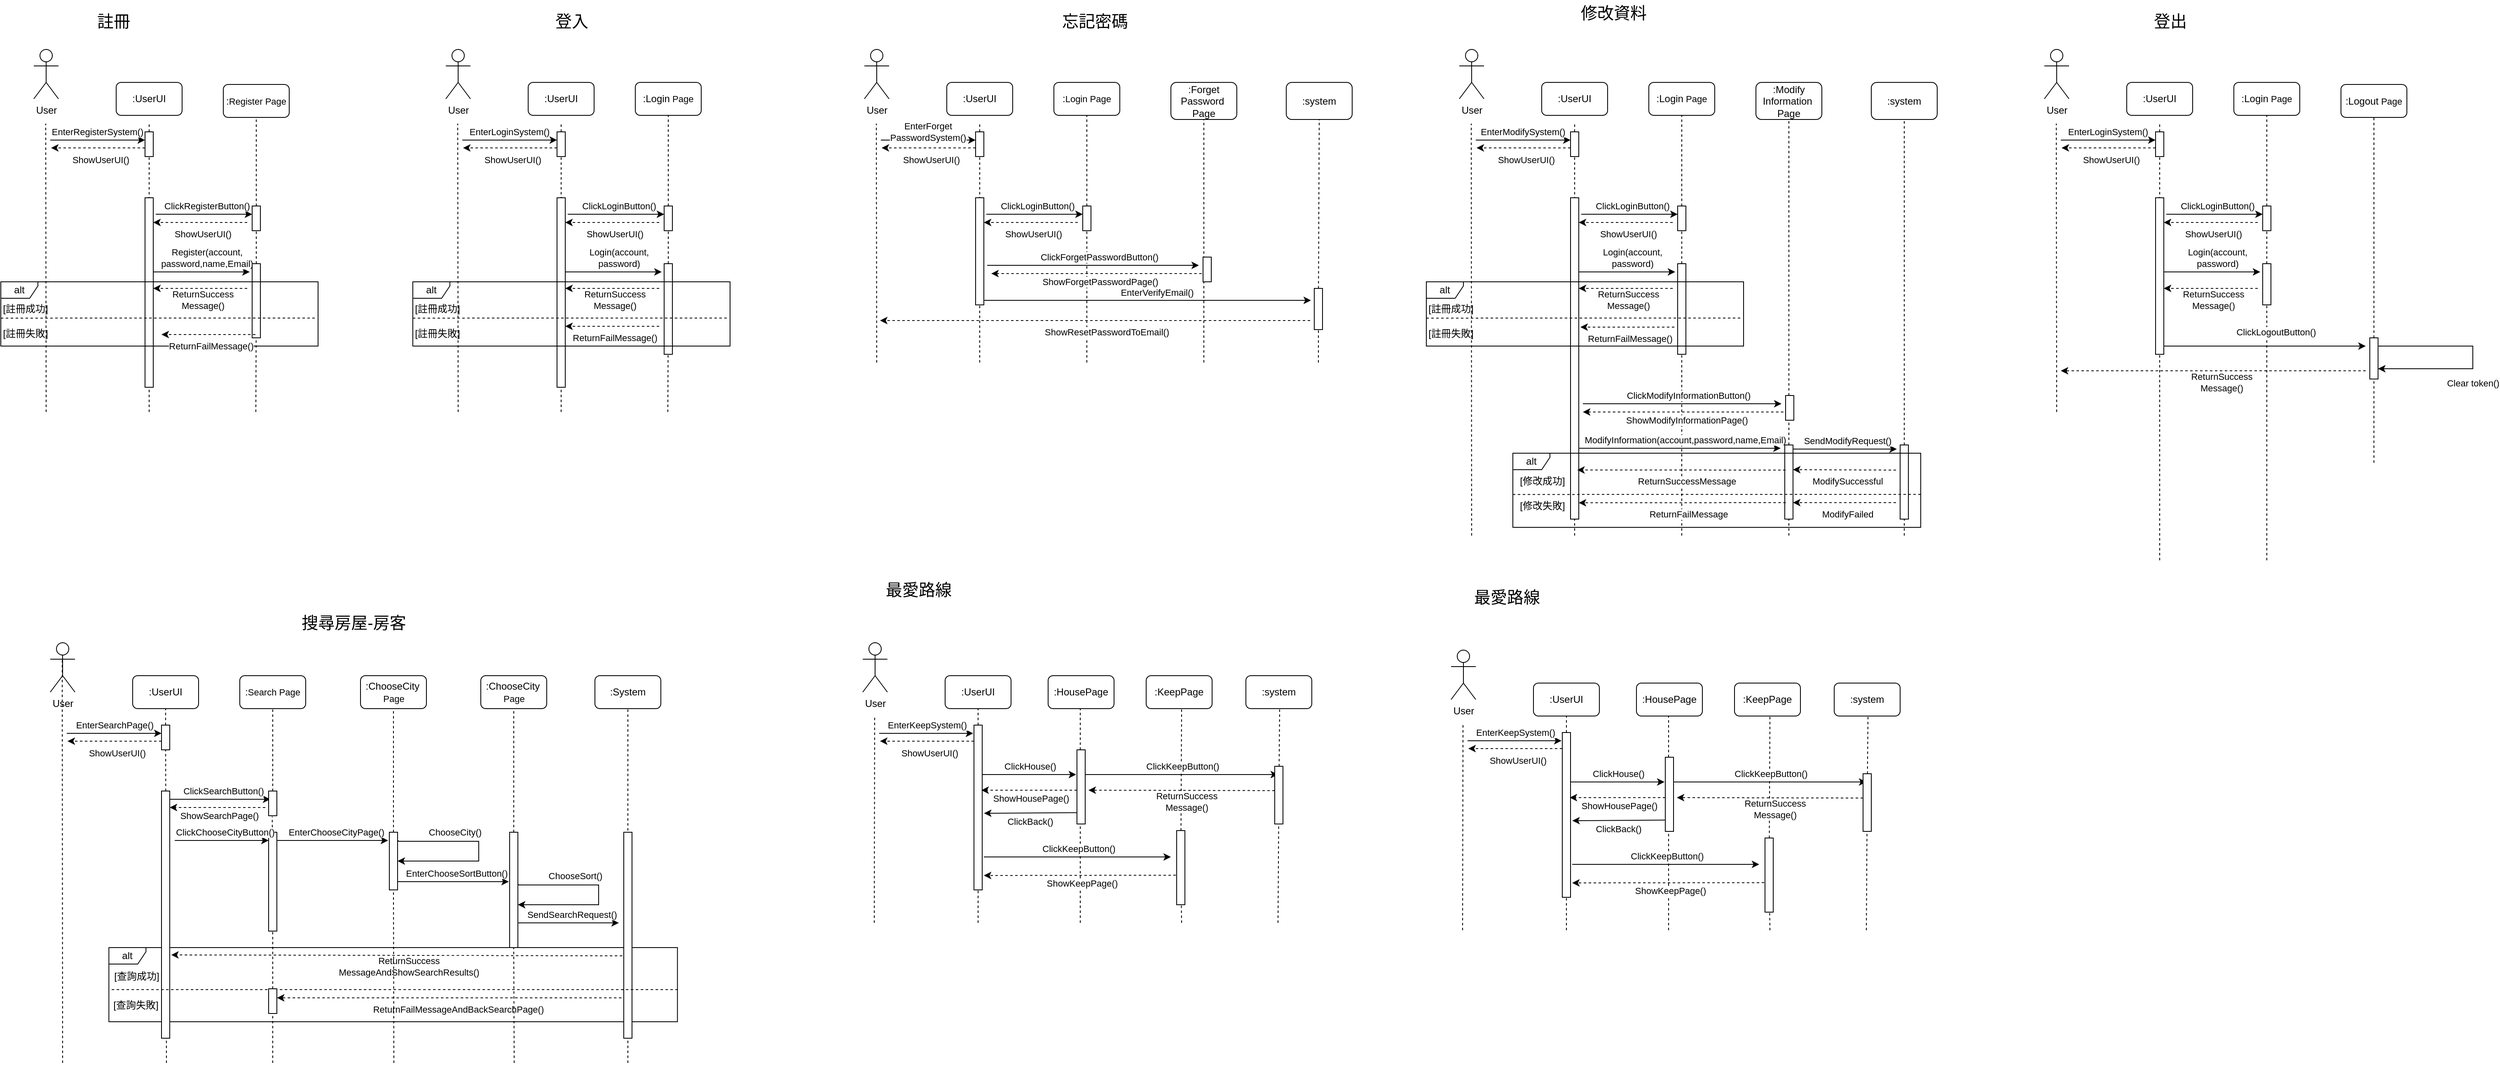 <mxfile version="22.0.3" type="device">
  <diagram name="第1頁" id="RSBEpMBs8AiLDluXtR-K">
    <mxGraphModel dx="1036" dy="614" grid="1" gridSize="10" guides="1" tooltips="1" connect="1" arrows="1" fold="1" page="1" pageScale="1" pageWidth="827" pageHeight="1169" math="0" shadow="0">
      <root>
        <mxCell id="0" />
        <mxCell id="1" parent="0" />
        <mxCell id="vbGfuvybAaN1K-2_PYyb-240" value="alt" style="shape=umlFrame;whiteSpace=wrap;html=1;pointerEvents=0;width=45;height=20;" parent="1" vertex="1">
          <mxGeometry x="181.15" y="1190" width="690" height="90" as="geometry" />
        </mxCell>
        <mxCell id="vbGfuvybAaN1K-2_PYyb-241" value="User" style="shape=umlActor;verticalLabelPosition=bottom;verticalAlign=top;html=1;outlineConnect=0;" parent="1" vertex="1">
          <mxGeometry x="90" y="100" width="30" height="60" as="geometry" />
        </mxCell>
        <mxCell id="vbGfuvybAaN1K-2_PYyb-242" value="" style="endArrow=none;dashed=1;html=1;rounded=0;" parent="1" edge="1">
          <mxGeometry width="50" height="50" relative="1" as="geometry">
            <mxPoint x="105" y="540" as="sourcePoint" />
            <mxPoint x="104.5" y="190" as="targetPoint" />
          </mxGeometry>
        </mxCell>
        <mxCell id="vbGfuvybAaN1K-2_PYyb-243" value=":UserUI" style="rounded=1;whiteSpace=wrap;html=1;" parent="1" vertex="1">
          <mxGeometry x="190" y="140" width="80" height="40" as="geometry" />
        </mxCell>
        <mxCell id="vbGfuvybAaN1K-2_PYyb-244" value="EnterRegisterSystem()" style="endArrow=classic;html=1;rounded=0;entryX=0;entryY=0.333;entryDx=0;entryDy=0;entryPerimeter=0;" parent="1" target="vbGfuvybAaN1K-2_PYyb-247" edge="1">
          <mxGeometry y="10" width="50" height="50" relative="1" as="geometry">
            <mxPoint x="110" y="210" as="sourcePoint" />
            <mxPoint x="220" y="210" as="targetPoint" />
            <mxPoint as="offset" />
          </mxGeometry>
        </mxCell>
        <mxCell id="vbGfuvybAaN1K-2_PYyb-245" value="" style="endArrow=none;dashed=1;html=1;rounded=0;" parent="1" source="vbGfuvybAaN1K-2_PYyb-247" edge="1">
          <mxGeometry width="50" height="50" relative="1" as="geometry">
            <mxPoint x="230" y="540" as="sourcePoint" />
            <mxPoint x="230" y="190" as="targetPoint" />
          </mxGeometry>
        </mxCell>
        <mxCell id="vbGfuvybAaN1K-2_PYyb-246" value="" style="endArrow=none;dashed=1;html=1;rounded=0;" parent="1" target="vbGfuvybAaN1K-2_PYyb-247" edge="1">
          <mxGeometry width="50" height="50" relative="1" as="geometry">
            <mxPoint x="230" y="540" as="sourcePoint" />
            <mxPoint x="230" y="190" as="targetPoint" />
          </mxGeometry>
        </mxCell>
        <mxCell id="vbGfuvybAaN1K-2_PYyb-247" value="" style="rounded=0;whiteSpace=wrap;html=1;" parent="1" vertex="1">
          <mxGeometry x="225" y="200" width="10" height="30" as="geometry" />
        </mxCell>
        <mxCell id="vbGfuvybAaN1K-2_PYyb-248" value="ShowUserUI()" style="endArrow=classic;html=1;rounded=0;dashed=1;" parent="1" edge="1">
          <mxGeometry x="-0.053" y="14" width="50" height="50" relative="1" as="geometry">
            <mxPoint x="225" y="219.5" as="sourcePoint" />
            <mxPoint x="111" y="219.5" as="targetPoint" />
            <mxPoint as="offset" />
          </mxGeometry>
        </mxCell>
        <mxCell id="vbGfuvybAaN1K-2_PYyb-249" value=":&lt;span style=&quot;font-size: 11px; text-wrap: nowrap; background-color: rgb(255, 255, 255);&quot;&gt;Register Page&lt;/span&gt;" style="rounded=1;whiteSpace=wrap;html=1;" parent="1" vertex="1">
          <mxGeometry x="320" y="142.5" width="80" height="40" as="geometry" />
        </mxCell>
        <mxCell id="vbGfuvybAaN1K-2_PYyb-250" value="" style="rounded=0;whiteSpace=wrap;html=1;" parent="1" vertex="1">
          <mxGeometry x="225" y="280" width="10" height="230" as="geometry" />
        </mxCell>
        <mxCell id="vbGfuvybAaN1K-2_PYyb-251" value="" style="endArrow=none;dashed=1;html=1;rounded=0;" parent="1" source="vbGfuvybAaN1K-2_PYyb-253" target="vbGfuvybAaN1K-2_PYyb-249" edge="1">
          <mxGeometry width="50" height="50" relative="1" as="geometry">
            <mxPoint x="359.5" y="540" as="sourcePoint" />
            <mxPoint x="359.5" y="240" as="targetPoint" />
          </mxGeometry>
        </mxCell>
        <mxCell id="vbGfuvybAaN1K-2_PYyb-252" value="" style="endArrow=none;dashed=1;html=1;rounded=0;" parent="1" source="vbGfuvybAaN1K-2_PYyb-258" target="vbGfuvybAaN1K-2_PYyb-253" edge="1">
          <mxGeometry width="50" height="50" relative="1" as="geometry">
            <mxPoint x="359.5" y="540" as="sourcePoint" />
            <mxPoint x="359.5" y="240" as="targetPoint" />
          </mxGeometry>
        </mxCell>
        <mxCell id="vbGfuvybAaN1K-2_PYyb-253" value="" style="rounded=0;whiteSpace=wrap;html=1;" parent="1" vertex="1">
          <mxGeometry x="355" y="290" width="10" height="30" as="geometry" />
        </mxCell>
        <mxCell id="vbGfuvybAaN1K-2_PYyb-254" value="ClickRegisterButton()" style="endArrow=classic;html=1;rounded=0;exitX=1.1;exitY=0.048;exitDx=0;exitDy=0;exitPerimeter=0;entryX=0;entryY=0;entryDx=0;entryDy=0;" parent="1" edge="1">
          <mxGeometry x="0.06" y="10" width="50" height="50" relative="1" as="geometry">
            <mxPoint x="238" y="300.04" as="sourcePoint" />
            <mxPoint x="355" y="300" as="targetPoint" />
            <mxPoint as="offset" />
          </mxGeometry>
        </mxCell>
        <mxCell id="vbGfuvybAaN1K-2_PYyb-255" value="ShowUserUI()" style="endArrow=classic;html=1;rounded=0;dashed=1;" parent="1" edge="1">
          <mxGeometry x="-0.053" y="14" width="50" height="50" relative="1" as="geometry">
            <mxPoint x="349" y="310" as="sourcePoint" />
            <mxPoint x="235" y="310" as="targetPoint" />
            <mxPoint as="offset" />
          </mxGeometry>
        </mxCell>
        <mxCell id="vbGfuvybAaN1K-2_PYyb-256" value="Register(account,&lt;div&gt;password,name,Email)&lt;/div&gt;" style="endArrow=classic;html=1;rounded=0;exitX=1.1;exitY=0.048;exitDx=0;exitDy=0;exitPerimeter=0;entryX=0;entryY=0;entryDx=0;entryDy=0;" parent="1" edge="1">
          <mxGeometry x="0.111" y="17" width="50" height="50" relative="1" as="geometry">
            <mxPoint x="235" y="370.04" as="sourcePoint" />
            <mxPoint x="352" y="370" as="targetPoint" />
            <mxPoint as="offset" />
          </mxGeometry>
        </mxCell>
        <mxCell id="vbGfuvybAaN1K-2_PYyb-257" value="" style="endArrow=none;dashed=1;html=1;rounded=0;" parent="1" target="vbGfuvybAaN1K-2_PYyb-258" edge="1">
          <mxGeometry width="50" height="50" relative="1" as="geometry">
            <mxPoint x="359.5" y="540" as="sourcePoint" />
            <mxPoint x="360" y="320" as="targetPoint" />
          </mxGeometry>
        </mxCell>
        <mxCell id="vbGfuvybAaN1K-2_PYyb-258" value="" style="rounded=0;whiteSpace=wrap;html=1;" parent="1" vertex="1">
          <mxGeometry x="355" y="360" width="10" height="90" as="geometry" />
        </mxCell>
        <mxCell id="vbGfuvybAaN1K-2_PYyb-259" value="alt" style="shape=umlFrame;whiteSpace=wrap;html=1;pointerEvents=0;width=45;height=20;" parent="1" vertex="1">
          <mxGeometry x="50" y="382" width="385" height="78" as="geometry" />
        </mxCell>
        <mxCell id="vbGfuvybAaN1K-2_PYyb-260" value="" style="endArrow=none;dashed=1;html=1;rounded=0;exitX=0.005;exitY=0.557;exitDx=0;exitDy=0;exitPerimeter=0;entryX=0.998;entryY=0.556;entryDx=0;entryDy=0;entryPerimeter=0;" parent="1" edge="1">
          <mxGeometry width="50" height="50" relative="1" as="geometry">
            <mxPoint x="50.005" y="426.076" as="sourcePoint" />
            <mxPoint x="432.31" y="425.998" as="targetPoint" />
          </mxGeometry>
        </mxCell>
        <mxCell id="vbGfuvybAaN1K-2_PYyb-261" value="ReturnSuccess&lt;div&gt;Message()&lt;/div&gt;" style="endArrow=classic;html=1;rounded=0;dashed=1;" parent="1" edge="1">
          <mxGeometry x="-0.053" y="14" width="50" height="50" relative="1" as="geometry">
            <mxPoint x="349" y="390" as="sourcePoint" />
            <mxPoint x="235" y="390" as="targetPoint" />
            <mxPoint as="offset" />
          </mxGeometry>
        </mxCell>
        <mxCell id="vbGfuvybAaN1K-2_PYyb-262" value="ReturnFailMessageAndBackSearchPage()" style="endArrow=classic;html=1;rounded=0;dashed=1;" parent="1" edge="1">
          <mxGeometry x="-0.053" y="14" width="50" height="50" relative="1" as="geometry">
            <mxPoint x="803.15" y="1251" as="sourcePoint" />
            <mxPoint x="385.15" y="1251" as="targetPoint" />
            <mxPoint as="offset" />
          </mxGeometry>
        </mxCell>
        <mxCell id="vbGfuvybAaN1K-2_PYyb-263" value="[註冊成功]" style="text;html=1;align=center;verticalAlign=middle;whiteSpace=wrap;rounded=0;" parent="1" vertex="1">
          <mxGeometry x="50" y="400" width="60" height="30" as="geometry" />
        </mxCell>
        <mxCell id="vbGfuvybAaN1K-2_PYyb-264" value="[註冊失敗]" style="text;html=1;align=center;verticalAlign=middle;whiteSpace=wrap;rounded=0;" parent="1" vertex="1">
          <mxGeometry x="50" y="430" width="60" height="30" as="geometry" />
        </mxCell>
        <mxCell id="vbGfuvybAaN1K-2_PYyb-265" value="User" style="shape=umlActor;verticalLabelPosition=bottom;verticalAlign=top;html=1;outlineConnect=0;" parent="1" vertex="1">
          <mxGeometry x="590" y="100" width="30" height="60" as="geometry" />
        </mxCell>
        <mxCell id="vbGfuvybAaN1K-2_PYyb-266" value="" style="endArrow=none;dashed=1;html=1;rounded=0;" parent="1" edge="1">
          <mxGeometry width="50" height="50" relative="1" as="geometry">
            <mxPoint x="605" y="540" as="sourcePoint" />
            <mxPoint x="604.5" y="190" as="targetPoint" />
          </mxGeometry>
        </mxCell>
        <mxCell id="vbGfuvybAaN1K-2_PYyb-267" value=":UserUI" style="rounded=1;whiteSpace=wrap;html=1;" parent="1" vertex="1">
          <mxGeometry x="690" y="140" width="80" height="40" as="geometry" />
        </mxCell>
        <mxCell id="vbGfuvybAaN1K-2_PYyb-268" value="EnterLoginSystem()" style="endArrow=classic;html=1;rounded=0;entryX=0;entryY=0.333;entryDx=0;entryDy=0;entryPerimeter=0;" parent="1" target="vbGfuvybAaN1K-2_PYyb-271" edge="1">
          <mxGeometry y="10" width="50" height="50" relative="1" as="geometry">
            <mxPoint x="610" y="210" as="sourcePoint" />
            <mxPoint x="720" y="210" as="targetPoint" />
            <mxPoint as="offset" />
          </mxGeometry>
        </mxCell>
        <mxCell id="vbGfuvybAaN1K-2_PYyb-269" value="" style="endArrow=none;dashed=1;html=1;rounded=0;" parent="1" source="vbGfuvybAaN1K-2_PYyb-271" edge="1">
          <mxGeometry width="50" height="50" relative="1" as="geometry">
            <mxPoint x="730" y="540" as="sourcePoint" />
            <mxPoint x="730" y="190" as="targetPoint" />
          </mxGeometry>
        </mxCell>
        <mxCell id="vbGfuvybAaN1K-2_PYyb-270" value="" style="endArrow=none;dashed=1;html=1;rounded=0;" parent="1" target="vbGfuvybAaN1K-2_PYyb-271" edge="1">
          <mxGeometry width="50" height="50" relative="1" as="geometry">
            <mxPoint x="730" y="540" as="sourcePoint" />
            <mxPoint x="730" y="190" as="targetPoint" />
          </mxGeometry>
        </mxCell>
        <mxCell id="vbGfuvybAaN1K-2_PYyb-271" value="" style="rounded=0;whiteSpace=wrap;html=1;" parent="1" vertex="1">
          <mxGeometry x="725" y="200" width="10" height="30" as="geometry" />
        </mxCell>
        <mxCell id="vbGfuvybAaN1K-2_PYyb-272" value="ShowUserUI()" style="endArrow=classic;html=1;rounded=0;dashed=1;" parent="1" edge="1">
          <mxGeometry x="-0.053" y="14" width="50" height="50" relative="1" as="geometry">
            <mxPoint x="725" y="219.5" as="sourcePoint" />
            <mxPoint x="611" y="219.5" as="targetPoint" />
            <mxPoint as="offset" />
          </mxGeometry>
        </mxCell>
        <mxCell id="vbGfuvybAaN1K-2_PYyb-273" value=":Login&lt;span style=&quot;font-size: 11px; text-wrap: nowrap; background-color: rgb(255, 255, 255);&quot;&gt;&amp;nbsp;Page&lt;/span&gt;" style="rounded=1;whiteSpace=wrap;html=1;" parent="1" vertex="1">
          <mxGeometry x="820" y="140" width="80" height="40" as="geometry" />
        </mxCell>
        <mxCell id="vbGfuvybAaN1K-2_PYyb-274" value="" style="rounded=0;whiteSpace=wrap;html=1;" parent="1" vertex="1">
          <mxGeometry x="725" y="280" width="10" height="230" as="geometry" />
        </mxCell>
        <mxCell id="vbGfuvybAaN1K-2_PYyb-275" value="" style="endArrow=none;dashed=1;html=1;rounded=0;" parent="1" source="vbGfuvybAaN1K-2_PYyb-277" target="vbGfuvybAaN1K-2_PYyb-273" edge="1">
          <mxGeometry width="50" height="50" relative="1" as="geometry">
            <mxPoint x="859.5" y="540" as="sourcePoint" />
            <mxPoint x="859.5" y="240" as="targetPoint" />
          </mxGeometry>
        </mxCell>
        <mxCell id="vbGfuvybAaN1K-2_PYyb-276" value="" style="endArrow=none;dashed=1;html=1;rounded=0;" parent="1" source="vbGfuvybAaN1K-2_PYyb-282" target="vbGfuvybAaN1K-2_PYyb-277" edge="1">
          <mxGeometry width="50" height="50" relative="1" as="geometry">
            <mxPoint x="859.5" y="540" as="sourcePoint" />
            <mxPoint x="859.5" y="240" as="targetPoint" />
          </mxGeometry>
        </mxCell>
        <mxCell id="vbGfuvybAaN1K-2_PYyb-277" value="" style="rounded=0;whiteSpace=wrap;html=1;" parent="1" vertex="1">
          <mxGeometry x="855" y="290" width="10" height="30" as="geometry" />
        </mxCell>
        <mxCell id="vbGfuvybAaN1K-2_PYyb-278" value="ClickLoginButton()" style="endArrow=classic;html=1;rounded=0;exitX=1.1;exitY=0.048;exitDx=0;exitDy=0;exitPerimeter=0;entryX=0;entryY=0;entryDx=0;entryDy=0;" parent="1" edge="1">
          <mxGeometry x="0.06" y="10" width="50" height="50" relative="1" as="geometry">
            <mxPoint x="738" y="300.04" as="sourcePoint" />
            <mxPoint x="855" y="300" as="targetPoint" />
            <mxPoint as="offset" />
          </mxGeometry>
        </mxCell>
        <mxCell id="vbGfuvybAaN1K-2_PYyb-279" value="ShowUserUI()" style="endArrow=classic;html=1;rounded=0;dashed=1;" parent="1" edge="1">
          <mxGeometry x="-0.053" y="14" width="50" height="50" relative="1" as="geometry">
            <mxPoint x="849" y="310" as="sourcePoint" />
            <mxPoint x="735" y="310" as="targetPoint" />
            <mxPoint as="offset" />
          </mxGeometry>
        </mxCell>
        <mxCell id="vbGfuvybAaN1K-2_PYyb-280" value="Login(account,&lt;div&gt;password)&lt;/div&gt;" style="endArrow=classic;html=1;rounded=0;exitX=1.1;exitY=0.048;exitDx=0;exitDy=0;exitPerimeter=0;entryX=0;entryY=0;entryDx=0;entryDy=0;" parent="1" edge="1">
          <mxGeometry x="0.111" y="17" width="50" height="50" relative="1" as="geometry">
            <mxPoint x="735" y="370.04" as="sourcePoint" />
            <mxPoint x="852" y="370" as="targetPoint" />
            <mxPoint as="offset" />
          </mxGeometry>
        </mxCell>
        <mxCell id="vbGfuvybAaN1K-2_PYyb-281" value="" style="endArrow=none;dashed=1;html=1;rounded=0;" parent="1" target="vbGfuvybAaN1K-2_PYyb-282" edge="1">
          <mxGeometry width="50" height="50" relative="1" as="geometry">
            <mxPoint x="859.5" y="540" as="sourcePoint" />
            <mxPoint x="860" y="320" as="targetPoint" />
          </mxGeometry>
        </mxCell>
        <mxCell id="vbGfuvybAaN1K-2_PYyb-282" value="" style="rounded=0;whiteSpace=wrap;html=1;" parent="1" vertex="1">
          <mxGeometry x="855" y="360" width="10" height="110" as="geometry" />
        </mxCell>
        <mxCell id="vbGfuvybAaN1K-2_PYyb-283" value="alt" style="shape=umlFrame;whiteSpace=wrap;html=1;pointerEvents=0;width=45;height=20;" parent="1" vertex="1">
          <mxGeometry x="550" y="382" width="385" height="78" as="geometry" />
        </mxCell>
        <mxCell id="vbGfuvybAaN1K-2_PYyb-284" value="" style="endArrow=none;dashed=1;html=1;rounded=0;exitX=0.005;exitY=0.557;exitDx=0;exitDy=0;exitPerimeter=0;entryX=0.998;entryY=0.556;entryDx=0;entryDy=0;entryPerimeter=0;" parent="1" edge="1">
          <mxGeometry width="50" height="50" relative="1" as="geometry">
            <mxPoint x="550.005" y="426.076" as="sourcePoint" />
            <mxPoint x="932.31" y="425.998" as="targetPoint" />
          </mxGeometry>
        </mxCell>
        <mxCell id="vbGfuvybAaN1K-2_PYyb-285" value="ReturnSuccess&lt;div&gt;Message()&lt;/div&gt;" style="endArrow=classic;html=1;rounded=0;dashed=1;" parent="1" edge="1">
          <mxGeometry x="-0.053" y="14" width="50" height="50" relative="1" as="geometry">
            <mxPoint x="849" y="390" as="sourcePoint" />
            <mxPoint x="735" y="390" as="targetPoint" />
            <mxPoint as="offset" />
          </mxGeometry>
        </mxCell>
        <mxCell id="vbGfuvybAaN1K-2_PYyb-286" value="ReturnFailMessage()" style="endArrow=classic;html=1;rounded=0;dashed=1;" parent="1" edge="1">
          <mxGeometry x="-0.053" y="14" width="50" height="50" relative="1" as="geometry">
            <mxPoint x="849" y="436" as="sourcePoint" />
            <mxPoint x="735" y="436" as="targetPoint" />
            <mxPoint as="offset" />
          </mxGeometry>
        </mxCell>
        <mxCell id="vbGfuvybAaN1K-2_PYyb-287" value="[註冊成功]" style="text;html=1;align=center;verticalAlign=middle;whiteSpace=wrap;rounded=0;" parent="1" vertex="1">
          <mxGeometry x="550" y="400" width="60" height="30" as="geometry" />
        </mxCell>
        <mxCell id="vbGfuvybAaN1K-2_PYyb-288" value="[註冊失敗]" style="text;html=1;align=center;verticalAlign=middle;whiteSpace=wrap;rounded=0;" parent="1" vertex="1">
          <mxGeometry x="550" y="430" width="60" height="30" as="geometry" />
        </mxCell>
        <mxCell id="vbGfuvybAaN1K-2_PYyb-289" value="User" style="shape=umlActor;verticalLabelPosition=bottom;verticalAlign=top;html=1;outlineConnect=0;" parent="1" vertex="1">
          <mxGeometry x="1098" y="100" width="30" height="60" as="geometry" />
        </mxCell>
        <mxCell id="vbGfuvybAaN1K-2_PYyb-290" value="" style="endArrow=none;dashed=1;html=1;rounded=0;" parent="1" edge="1">
          <mxGeometry width="50" height="50" relative="1" as="geometry">
            <mxPoint x="1113" y="480" as="sourcePoint" />
            <mxPoint x="1112.5" y="190" as="targetPoint" />
          </mxGeometry>
        </mxCell>
        <mxCell id="vbGfuvybAaN1K-2_PYyb-291" value=":UserUI" style="rounded=1;whiteSpace=wrap;html=1;" parent="1" vertex="1">
          <mxGeometry x="1198" y="140" width="80" height="40" as="geometry" />
        </mxCell>
        <mxCell id="vbGfuvybAaN1K-2_PYyb-292" value="EnterForget&lt;div&gt;PasswordSystem()&lt;/div&gt;" style="endArrow=classic;html=1;rounded=0;entryX=0;entryY=0.333;entryDx=0;entryDy=0;entryPerimeter=0;" parent="1" target="vbGfuvybAaN1K-2_PYyb-295" edge="1">
          <mxGeometry y="10" width="50" height="50" relative="1" as="geometry">
            <mxPoint x="1118" y="210" as="sourcePoint" />
            <mxPoint x="1228" y="210" as="targetPoint" />
            <mxPoint as="offset" />
          </mxGeometry>
        </mxCell>
        <mxCell id="vbGfuvybAaN1K-2_PYyb-293" value="" style="endArrow=none;dashed=1;html=1;rounded=0;" parent="1" source="vbGfuvybAaN1K-2_PYyb-295" edge="1">
          <mxGeometry width="50" height="50" relative="1" as="geometry">
            <mxPoint x="1238" y="540" as="sourcePoint" />
            <mxPoint x="1238" y="190" as="targetPoint" />
          </mxGeometry>
        </mxCell>
        <mxCell id="vbGfuvybAaN1K-2_PYyb-294" value="" style="endArrow=none;dashed=1;html=1;rounded=0;" parent="1" target="vbGfuvybAaN1K-2_PYyb-295" edge="1">
          <mxGeometry width="50" height="50" relative="1" as="geometry">
            <mxPoint x="1238" y="480" as="sourcePoint" />
            <mxPoint x="1238" y="190" as="targetPoint" />
          </mxGeometry>
        </mxCell>
        <mxCell id="vbGfuvybAaN1K-2_PYyb-295" value="" style="rounded=0;whiteSpace=wrap;html=1;" parent="1" vertex="1">
          <mxGeometry x="1233" y="200" width="10" height="30" as="geometry" />
        </mxCell>
        <mxCell id="vbGfuvybAaN1K-2_PYyb-296" value="ShowUserUI()" style="endArrow=classic;html=1;rounded=0;dashed=1;" parent="1" edge="1">
          <mxGeometry x="-0.053" y="14" width="50" height="50" relative="1" as="geometry">
            <mxPoint x="1233" y="219.5" as="sourcePoint" />
            <mxPoint x="1119" y="219.5" as="targetPoint" />
            <mxPoint as="offset" />
          </mxGeometry>
        </mxCell>
        <mxCell id="vbGfuvybAaN1K-2_PYyb-297" value=":&lt;span style=&quot;font-size: 11px; text-wrap: nowrap; background-color: rgb(255, 255, 255);&quot;&gt;Login Page&lt;/span&gt;" style="rounded=1;whiteSpace=wrap;html=1;" parent="1" vertex="1">
          <mxGeometry x="1328" y="140" width="80" height="40" as="geometry" />
        </mxCell>
        <mxCell id="vbGfuvybAaN1K-2_PYyb-298" value="" style="rounded=0;whiteSpace=wrap;html=1;" parent="1" vertex="1">
          <mxGeometry x="1233" y="280" width="10" height="130" as="geometry" />
        </mxCell>
        <mxCell id="vbGfuvybAaN1K-2_PYyb-299" value="" style="endArrow=none;dashed=1;html=1;rounded=0;" parent="1" source="vbGfuvybAaN1K-2_PYyb-301" target="vbGfuvybAaN1K-2_PYyb-297" edge="1">
          <mxGeometry width="50" height="50" relative="1" as="geometry">
            <mxPoint x="1367.5" y="540" as="sourcePoint" />
            <mxPoint x="1367.5" y="240" as="targetPoint" />
          </mxGeometry>
        </mxCell>
        <mxCell id="vbGfuvybAaN1K-2_PYyb-300" value="" style="endArrow=none;dashed=1;html=1;rounded=0;" parent="1" target="vbGfuvybAaN1K-2_PYyb-301" edge="1">
          <mxGeometry width="50" height="50" relative="1" as="geometry">
            <mxPoint x="1368" y="480" as="sourcePoint" />
            <mxPoint x="1367.5" y="240" as="targetPoint" />
          </mxGeometry>
        </mxCell>
        <mxCell id="vbGfuvybAaN1K-2_PYyb-301" value="" style="rounded=0;whiteSpace=wrap;html=1;" parent="1" vertex="1">
          <mxGeometry x="1363" y="290" width="10" height="30" as="geometry" />
        </mxCell>
        <mxCell id="vbGfuvybAaN1K-2_PYyb-302" value="ClickLoginButton()" style="endArrow=classic;html=1;rounded=0;exitX=1.1;exitY=0.048;exitDx=0;exitDy=0;exitPerimeter=0;entryX=0;entryY=0;entryDx=0;entryDy=0;" parent="1" edge="1">
          <mxGeometry x="0.06" y="10" width="50" height="50" relative="1" as="geometry">
            <mxPoint x="1246" y="300.04" as="sourcePoint" />
            <mxPoint x="1363" y="300" as="targetPoint" />
            <mxPoint as="offset" />
          </mxGeometry>
        </mxCell>
        <mxCell id="vbGfuvybAaN1K-2_PYyb-303" value="ShowUserUI()" style="endArrow=classic;html=1;rounded=0;dashed=1;" parent="1" edge="1">
          <mxGeometry x="-0.053" y="14" width="50" height="50" relative="1" as="geometry">
            <mxPoint x="1357" y="310" as="sourcePoint" />
            <mxPoint x="1243" y="310" as="targetPoint" />
            <mxPoint as="offset" />
          </mxGeometry>
        </mxCell>
        <mxCell id="vbGfuvybAaN1K-2_PYyb-308" value=":&lt;span style=&quot;text-wrap: nowrap;&quot;&gt;Forget&lt;/span&gt;&lt;div&gt;&lt;span style=&quot;text-wrap: nowrap; background-color: initial;&quot;&gt;Password&amp;nbsp;&lt;/span&gt;&lt;div&gt;&lt;span style=&quot;text-wrap: nowrap;&quot;&gt;Page&lt;/span&gt;&lt;/div&gt;&lt;/div&gt;" style="rounded=1;whiteSpace=wrap;html=1;" parent="1" vertex="1">
          <mxGeometry x="1470" y="140" width="80" height="45" as="geometry" />
        </mxCell>
        <mxCell id="vbGfuvybAaN1K-2_PYyb-309" value="" style="endArrow=none;dashed=1;html=1;rounded=0;entryX=0.5;entryY=1;entryDx=0;entryDy=0;" parent="1" target="vbGfuvybAaN1K-2_PYyb-308" edge="1">
          <mxGeometry width="50" height="50" relative="1" as="geometry">
            <mxPoint x="1510" y="480" as="sourcePoint" />
            <mxPoint x="1510" y="450" as="targetPoint" />
          </mxGeometry>
        </mxCell>
        <mxCell id="vbGfuvybAaN1K-2_PYyb-310" value="ClickForgetPasswordButton()" style="endArrow=classic;html=1;rounded=0;exitX=1.1;exitY=0.048;exitDx=0;exitDy=0;exitPerimeter=0;" parent="1" edge="1">
          <mxGeometry x="0.058" y="10" width="50" height="50" relative="1" as="geometry">
            <mxPoint x="1247" y="362.04" as="sourcePoint" />
            <mxPoint x="1504" y="362" as="targetPoint" />
            <mxPoint as="offset" />
          </mxGeometry>
        </mxCell>
        <mxCell id="vbGfuvybAaN1K-2_PYyb-311" value="" style="rounded=0;whiteSpace=wrap;html=1;" parent="1" vertex="1">
          <mxGeometry x="1509" y="352" width="10" height="30" as="geometry" />
        </mxCell>
        <mxCell id="vbGfuvybAaN1K-2_PYyb-312" value="User" style="shape=umlActor;verticalLabelPosition=bottom;verticalAlign=top;html=1;outlineConnect=0;" parent="1" vertex="1">
          <mxGeometry x="110" y="820" width="30" height="60" as="geometry" />
        </mxCell>
        <mxCell id="vbGfuvybAaN1K-2_PYyb-313" value="ShowForgetPasswordPage()" style="endArrow=none;html=1;rounded=0;exitX=1.1;exitY=0.048;exitDx=0;exitDy=0;exitPerimeter=0;endFill=0;startArrow=classic;startFill=1;dashed=1;" parent="1" edge="1">
          <mxGeometry x="0.027" y="-10" width="50" height="50" relative="1" as="geometry">
            <mxPoint x="1252" y="372.04" as="sourcePoint" />
            <mxPoint x="1509" y="372" as="targetPoint" />
            <mxPoint as="offset" />
          </mxGeometry>
        </mxCell>
        <mxCell id="vbGfuvybAaN1K-2_PYyb-314" value="" style="endArrow=none;dashed=1;html=1;rounded=0;" parent="1" edge="1">
          <mxGeometry width="50" height="50" relative="1" as="geometry">
            <mxPoint x="125" y="1330" as="sourcePoint" />
            <mxPoint x="124.5" y="840" as="targetPoint" />
          </mxGeometry>
        </mxCell>
        <mxCell id="vbGfuvybAaN1K-2_PYyb-315" value=":UserUI" style="rounded=1;whiteSpace=wrap;html=1;" parent="1" vertex="1">
          <mxGeometry x="210" y="860" width="80" height="40" as="geometry" />
        </mxCell>
        <mxCell id="vbGfuvybAaN1K-2_PYyb-316" value="EnterSearchPage()" style="endArrow=classic;html=1;rounded=0;entryX=0;entryY=0.333;entryDx=0;entryDy=0;entryPerimeter=0;" parent="1" target="vbGfuvybAaN1K-2_PYyb-319" edge="1">
          <mxGeometry x="0.009" y="10" width="50" height="50" relative="1" as="geometry">
            <mxPoint x="130" y="930" as="sourcePoint" />
            <mxPoint x="240" y="930" as="targetPoint" />
            <mxPoint as="offset" />
          </mxGeometry>
        </mxCell>
        <mxCell id="vbGfuvybAaN1K-2_PYyb-317" value="" style="endArrow=none;dashed=1;html=1;rounded=0;" parent="1" source="vbGfuvybAaN1K-2_PYyb-319" target="vbGfuvybAaN1K-2_PYyb-315" edge="1">
          <mxGeometry width="50" height="50" relative="1" as="geometry">
            <mxPoint x="250" y="1260" as="sourcePoint" />
            <mxPoint x="250" y="910" as="targetPoint" />
          </mxGeometry>
        </mxCell>
        <mxCell id="vbGfuvybAaN1K-2_PYyb-318" value="" style="endArrow=none;dashed=1;html=1;rounded=0;" parent="1" target="vbGfuvybAaN1K-2_PYyb-319" edge="1">
          <mxGeometry width="50" height="50" relative="1" as="geometry">
            <mxPoint x="251" y="1330" as="sourcePoint" />
            <mxPoint x="250" y="910" as="targetPoint" />
          </mxGeometry>
        </mxCell>
        <mxCell id="vbGfuvybAaN1K-2_PYyb-319" value="" style="rounded=0;whiteSpace=wrap;html=1;" parent="1" vertex="1">
          <mxGeometry x="245" y="920" width="10" height="30" as="geometry" />
        </mxCell>
        <mxCell id="vbGfuvybAaN1K-2_PYyb-320" value="ShowUserUI()" style="endArrow=classic;html=1;rounded=0;dashed=1;" parent="1" edge="1">
          <mxGeometry x="-0.053" y="14" width="50" height="50" relative="1" as="geometry">
            <mxPoint x="245" y="939.5" as="sourcePoint" />
            <mxPoint x="131" y="939.5" as="targetPoint" />
            <mxPoint as="offset" />
          </mxGeometry>
        </mxCell>
        <mxCell id="vbGfuvybAaN1K-2_PYyb-321" value=":&lt;span style=&quot;font-size: 11px; text-wrap: nowrap; background-color: rgb(255, 255, 255);&quot;&gt;Search&lt;/span&gt;&lt;span style=&quot;font-size: 11px; text-wrap: nowrap; background-color: rgb(255, 255, 255);&quot;&gt;&amp;nbsp;&lt;/span&gt;&lt;span style=&quot;background-color: rgb(255, 255, 255); font-size: 11px; text-wrap: nowrap;&quot;&gt;Page&lt;/span&gt;" style="rounded=1;whiteSpace=wrap;html=1;" parent="1" vertex="1">
          <mxGeometry x="340" y="860" width="80" height="40" as="geometry" />
        </mxCell>
        <mxCell id="vbGfuvybAaN1K-2_PYyb-322" value="" style="rounded=0;whiteSpace=wrap;html=1;" parent="1" vertex="1">
          <mxGeometry x="245" y="1000" width="10" height="300" as="geometry" />
        </mxCell>
        <mxCell id="vbGfuvybAaN1K-2_PYyb-323" value="" style="endArrow=none;dashed=1;html=1;rounded=0;" parent="1" target="vbGfuvybAaN1K-2_PYyb-402" edge="1" source="hhbA0WCjUp_SG_yH-NSP-52">
          <mxGeometry width="50" height="50" relative="1" as="geometry">
            <mxPoint x="381" y="1570" as="sourcePoint" />
            <mxPoint x="380" y="1040" as="targetPoint" />
          </mxGeometry>
        </mxCell>
        <mxCell id="vbGfuvybAaN1K-2_PYyb-324" value="EnterVerifyEmail()" style="endArrow=classic;html=1;rounded=0;exitX=1.1;exitY=0.048;exitDx=0;exitDy=0;exitPerimeter=0;" parent="1" edge="1">
          <mxGeometry x="0.058" y="10" width="50" height="50" relative="1" as="geometry">
            <mxPoint x="1243" y="404.54" as="sourcePoint" />
            <mxPoint x="1640" y="404.5" as="targetPoint" />
            <mxPoint as="offset" />
          </mxGeometry>
        </mxCell>
        <mxCell id="vbGfuvybAaN1K-2_PYyb-325" value=":&lt;span style=&quot;text-wrap: nowrap;&quot;&gt;system&lt;/span&gt;" style="rounded=1;whiteSpace=wrap;html=1;" parent="1" vertex="1">
          <mxGeometry x="1610" y="140" width="80" height="45" as="geometry" />
        </mxCell>
        <mxCell id="vbGfuvybAaN1K-2_PYyb-326" value="" style="endArrow=none;dashed=1;html=1;rounded=0;entryX=0.5;entryY=1;entryDx=0;entryDy=0;" parent="1" source="vbGfuvybAaN1K-2_PYyb-328" target="vbGfuvybAaN1K-2_PYyb-325" edge="1">
          <mxGeometry width="50" height="50" relative="1" as="geometry">
            <mxPoint x="1650" y="780" as="sourcePoint" />
            <mxPoint x="1650" y="450" as="targetPoint" />
          </mxGeometry>
        </mxCell>
        <mxCell id="vbGfuvybAaN1K-2_PYyb-327" value="" style="endArrow=none;dashed=1;html=1;rounded=0;entryX=0.5;entryY=1;entryDx=0;entryDy=0;" parent="1" target="vbGfuvybAaN1K-2_PYyb-328" edge="1">
          <mxGeometry width="50" height="50" relative="1" as="geometry">
            <mxPoint x="1649" y="480" as="sourcePoint" />
            <mxPoint x="1650" y="185" as="targetPoint" />
          </mxGeometry>
        </mxCell>
        <mxCell id="vbGfuvybAaN1K-2_PYyb-328" value="" style="rounded=0;whiteSpace=wrap;html=1;" parent="1" vertex="1">
          <mxGeometry x="1644" y="390" width="10" height="50" as="geometry" />
        </mxCell>
        <mxCell id="vbGfuvybAaN1K-2_PYyb-329" value="ShowResetPasswordToEmail()" style="endArrow=classic;html=1;rounded=0;dashed=1;" parent="1" edge="1">
          <mxGeometry x="-0.053" y="14" width="50" height="50" relative="1" as="geometry">
            <mxPoint x="1639" y="429" as="sourcePoint" />
            <mxPoint x="1117" y="429" as="targetPoint" />
            <mxPoint as="offset" />
          </mxGeometry>
        </mxCell>
        <mxCell id="vbGfuvybAaN1K-2_PYyb-330" value="User" style="shape=umlActor;verticalLabelPosition=bottom;verticalAlign=top;html=1;outlineConnect=0;" parent="1" vertex="1">
          <mxGeometry x="1820" y="100" width="30" height="60" as="geometry" />
        </mxCell>
        <mxCell id="vbGfuvybAaN1K-2_PYyb-331" value="" style="endArrow=none;dashed=1;html=1;rounded=0;" parent="1" edge="1">
          <mxGeometry width="50" height="50" relative="1" as="geometry">
            <mxPoint x="1835" y="690" as="sourcePoint" />
            <mxPoint x="1834.5" y="190" as="targetPoint" />
          </mxGeometry>
        </mxCell>
        <mxCell id="vbGfuvybAaN1K-2_PYyb-332" value=":UserUI" style="rounded=1;whiteSpace=wrap;html=1;" parent="1" vertex="1">
          <mxGeometry x="1920" y="140" width="80" height="40" as="geometry" />
        </mxCell>
        <mxCell id="vbGfuvybAaN1K-2_PYyb-333" value="EnterModifySystem()" style="endArrow=classic;html=1;rounded=0;entryX=0;entryY=0.333;entryDx=0;entryDy=0;entryPerimeter=0;" parent="1" target="vbGfuvybAaN1K-2_PYyb-336" edge="1">
          <mxGeometry y="10" width="50" height="50" relative="1" as="geometry">
            <mxPoint x="1840" y="210" as="sourcePoint" />
            <mxPoint x="1950" y="210" as="targetPoint" />
            <mxPoint as="offset" />
          </mxGeometry>
        </mxCell>
        <mxCell id="vbGfuvybAaN1K-2_PYyb-334" value="" style="endArrow=none;dashed=1;html=1;rounded=0;" parent="1" source="vbGfuvybAaN1K-2_PYyb-336" edge="1">
          <mxGeometry width="50" height="50" relative="1" as="geometry">
            <mxPoint x="1960" y="540" as="sourcePoint" />
            <mxPoint x="1960" y="190" as="targetPoint" />
          </mxGeometry>
        </mxCell>
        <mxCell id="vbGfuvybAaN1K-2_PYyb-335" value="" style="endArrow=none;dashed=1;html=1;rounded=0;" parent="1" target="vbGfuvybAaN1K-2_PYyb-336" edge="1">
          <mxGeometry width="50" height="50" relative="1" as="geometry">
            <mxPoint x="1960" y="690" as="sourcePoint" />
            <mxPoint x="1960" y="190" as="targetPoint" />
          </mxGeometry>
        </mxCell>
        <mxCell id="vbGfuvybAaN1K-2_PYyb-336" value="" style="rounded=0;whiteSpace=wrap;html=1;" parent="1" vertex="1">
          <mxGeometry x="1955" y="200" width="10" height="30" as="geometry" />
        </mxCell>
        <mxCell id="vbGfuvybAaN1K-2_PYyb-337" value="ShowUserUI()" style="endArrow=classic;html=1;rounded=0;dashed=1;" parent="1" edge="1">
          <mxGeometry x="-0.053" y="14" width="50" height="50" relative="1" as="geometry">
            <mxPoint x="1955" y="219.5" as="sourcePoint" />
            <mxPoint x="1841" y="219.5" as="targetPoint" />
            <mxPoint as="offset" />
          </mxGeometry>
        </mxCell>
        <mxCell id="vbGfuvybAaN1K-2_PYyb-338" value=":Login&lt;span style=&quot;font-size: 11px; text-wrap: nowrap; background-color: rgb(255, 255, 255);&quot;&gt;&amp;nbsp;Page&lt;/span&gt;" style="rounded=1;whiteSpace=wrap;html=1;" parent="1" vertex="1">
          <mxGeometry x="2050" y="140" width="80" height="40" as="geometry" />
        </mxCell>
        <mxCell id="vbGfuvybAaN1K-2_PYyb-339" value="" style="rounded=0;whiteSpace=wrap;html=1;" parent="1" vertex="1">
          <mxGeometry x="1955" y="280" width="10" height="390" as="geometry" />
        </mxCell>
        <mxCell id="vbGfuvybAaN1K-2_PYyb-340" value="" style="endArrow=none;dashed=1;html=1;rounded=0;" parent="1" source="vbGfuvybAaN1K-2_PYyb-342" target="vbGfuvybAaN1K-2_PYyb-338" edge="1">
          <mxGeometry width="50" height="50" relative="1" as="geometry">
            <mxPoint x="2089.5" y="540" as="sourcePoint" />
            <mxPoint x="2089.5" y="240" as="targetPoint" />
          </mxGeometry>
        </mxCell>
        <mxCell id="vbGfuvybAaN1K-2_PYyb-341" value="" style="endArrow=none;dashed=1;html=1;rounded=0;" parent="1" source="vbGfuvybAaN1K-2_PYyb-347" target="vbGfuvybAaN1K-2_PYyb-342" edge="1">
          <mxGeometry width="50" height="50" relative="1" as="geometry">
            <mxPoint x="2089.5" y="540" as="sourcePoint" />
            <mxPoint x="2089.5" y="240" as="targetPoint" />
          </mxGeometry>
        </mxCell>
        <mxCell id="vbGfuvybAaN1K-2_PYyb-342" value="" style="rounded=0;whiteSpace=wrap;html=1;" parent="1" vertex="1">
          <mxGeometry x="2085" y="290" width="10" height="30" as="geometry" />
        </mxCell>
        <mxCell id="vbGfuvybAaN1K-2_PYyb-343" value="ClickLoginButton()" style="endArrow=classic;html=1;rounded=0;exitX=1.1;exitY=0.048;exitDx=0;exitDy=0;exitPerimeter=0;entryX=0;entryY=0;entryDx=0;entryDy=0;" parent="1" edge="1">
          <mxGeometry x="0.06" y="10" width="50" height="50" relative="1" as="geometry">
            <mxPoint x="1968" y="300.04" as="sourcePoint" />
            <mxPoint x="2085" y="300" as="targetPoint" />
            <mxPoint as="offset" />
          </mxGeometry>
        </mxCell>
        <mxCell id="vbGfuvybAaN1K-2_PYyb-344" value="ShowUserUI()" style="endArrow=classic;html=1;rounded=0;dashed=1;" parent="1" edge="1">
          <mxGeometry x="-0.053" y="14" width="50" height="50" relative="1" as="geometry">
            <mxPoint x="2079" y="310" as="sourcePoint" />
            <mxPoint x="1965" y="310" as="targetPoint" />
            <mxPoint as="offset" />
          </mxGeometry>
        </mxCell>
        <mxCell id="vbGfuvybAaN1K-2_PYyb-345" value="Login(account,&lt;div&gt;password)&lt;/div&gt;" style="endArrow=classic;html=1;rounded=0;exitX=1.1;exitY=0.048;exitDx=0;exitDy=0;exitPerimeter=0;entryX=0;entryY=0;entryDx=0;entryDy=0;" parent="1" edge="1">
          <mxGeometry x="0.111" y="17" width="50" height="50" relative="1" as="geometry">
            <mxPoint x="1965" y="370.04" as="sourcePoint" />
            <mxPoint x="2082" y="370" as="targetPoint" />
            <mxPoint as="offset" />
          </mxGeometry>
        </mxCell>
        <mxCell id="vbGfuvybAaN1K-2_PYyb-346" value="" style="endArrow=none;dashed=1;html=1;rounded=0;" parent="1" target="vbGfuvybAaN1K-2_PYyb-347" edge="1">
          <mxGeometry width="50" height="50" relative="1" as="geometry">
            <mxPoint x="2090" y="690" as="sourcePoint" />
            <mxPoint x="2090" y="320" as="targetPoint" />
          </mxGeometry>
        </mxCell>
        <mxCell id="vbGfuvybAaN1K-2_PYyb-347" value="" style="rounded=0;whiteSpace=wrap;html=1;" parent="1" vertex="1">
          <mxGeometry x="2085" y="360" width="10" height="110" as="geometry" />
        </mxCell>
        <mxCell id="vbGfuvybAaN1K-2_PYyb-348" value="alt" style="shape=umlFrame;whiteSpace=wrap;html=1;pointerEvents=0;width=45;height=20;" parent="1" vertex="1">
          <mxGeometry x="1780" y="382" width="385" height="78" as="geometry" />
        </mxCell>
        <mxCell id="vbGfuvybAaN1K-2_PYyb-349" value="" style="endArrow=none;dashed=1;html=1;rounded=0;exitX=0.005;exitY=0.557;exitDx=0;exitDy=0;exitPerimeter=0;entryX=0.998;entryY=0.556;entryDx=0;entryDy=0;entryPerimeter=0;" parent="1" edge="1">
          <mxGeometry width="50" height="50" relative="1" as="geometry">
            <mxPoint x="1780.005" y="426.076" as="sourcePoint" />
            <mxPoint x="2162.31" y="425.998" as="targetPoint" />
          </mxGeometry>
        </mxCell>
        <mxCell id="vbGfuvybAaN1K-2_PYyb-350" value="ReturnSuccess&lt;div&gt;Message()&lt;/div&gt;" style="endArrow=classic;html=1;rounded=0;dashed=1;" parent="1" edge="1">
          <mxGeometry x="-0.053" y="14" width="50" height="50" relative="1" as="geometry">
            <mxPoint x="2079" y="390" as="sourcePoint" />
            <mxPoint x="1965" y="390" as="targetPoint" />
            <mxPoint as="offset" />
          </mxGeometry>
        </mxCell>
        <mxCell id="vbGfuvybAaN1K-2_PYyb-351" value="ModifyFailed" style="endArrow=classic;html=1;rounded=0;dashed=1;" parent="1" edge="1">
          <mxGeometry x="-0.056" y="14" width="50" height="50" relative="1" as="geometry">
            <mxPoint x="2350" y="650" as="sourcePoint" />
            <mxPoint x="2225" y="650" as="targetPoint" />
            <mxPoint as="offset" />
          </mxGeometry>
        </mxCell>
        <mxCell id="vbGfuvybAaN1K-2_PYyb-352" value="[註冊成功]" style="text;html=1;align=center;verticalAlign=middle;whiteSpace=wrap;rounded=0;" parent="1" vertex="1">
          <mxGeometry x="1780" y="400" width="60" height="30" as="geometry" />
        </mxCell>
        <mxCell id="vbGfuvybAaN1K-2_PYyb-353" value="[註冊失敗]" style="text;html=1;align=center;verticalAlign=middle;whiteSpace=wrap;rounded=0;" parent="1" vertex="1">
          <mxGeometry x="1780" y="430" width="60" height="30" as="geometry" />
        </mxCell>
        <mxCell id="vbGfuvybAaN1K-2_PYyb-354" value=":&lt;span style=&quot;text-wrap: nowrap;&quot;&gt;Modify&lt;/span&gt;&lt;div&gt;&lt;span style=&quot;text-wrap: nowrap;&quot;&gt;Information&lt;/span&gt;&lt;span style=&quot;background-color: initial; text-wrap: nowrap;&quot;&gt;&amp;nbsp;&lt;/span&gt;&lt;div&gt;&lt;div&gt;&lt;span style=&quot;text-wrap: nowrap;&quot;&gt;Page&lt;/span&gt;&lt;/div&gt;&lt;/div&gt;&lt;/div&gt;" style="rounded=1;whiteSpace=wrap;html=1;" parent="1" vertex="1">
          <mxGeometry x="2180" y="140" width="80" height="45" as="geometry" />
        </mxCell>
        <mxCell id="vbGfuvybAaN1K-2_PYyb-355" value="" style="endArrow=none;dashed=1;html=1;rounded=0;entryX=0.5;entryY=1;entryDx=0;entryDy=0;" parent="1" source="vbGfuvybAaN1K-2_PYyb-372" target="vbGfuvybAaN1K-2_PYyb-354" edge="1">
          <mxGeometry width="50" height="50" relative="1" as="geometry">
            <mxPoint x="2220" y="630" as="sourcePoint" />
            <mxPoint x="2220" y="450" as="targetPoint" />
          </mxGeometry>
        </mxCell>
        <mxCell id="vbGfuvybAaN1K-2_PYyb-356" value=":&lt;span style=&quot;text-wrap: nowrap;&quot;&gt;system&lt;/span&gt;" style="rounded=1;whiteSpace=wrap;html=1;" parent="1" vertex="1">
          <mxGeometry x="2320" y="140" width="80" height="45" as="geometry" />
        </mxCell>
        <mxCell id="vbGfuvybAaN1K-2_PYyb-357" value="" style="endArrow=none;dashed=1;html=1;rounded=0;entryX=0.5;entryY=1;entryDx=0;entryDy=0;" parent="1" source="vbGfuvybAaN1K-2_PYyb-370" target="vbGfuvybAaN1K-2_PYyb-356" edge="1">
          <mxGeometry width="50" height="50" relative="1" as="geometry">
            <mxPoint x="2360" y="630" as="sourcePoint" />
            <mxPoint x="2360" y="450" as="targetPoint" />
          </mxGeometry>
        </mxCell>
        <mxCell id="vbGfuvybAaN1K-2_PYyb-358" value="修改資料" style="text;html=1;align=center;verticalAlign=middle;whiteSpace=wrap;rounded=0;fontSize=20;" parent="1" vertex="1">
          <mxGeometry x="1965" y="40" width="85" height="30" as="geometry" />
        </mxCell>
        <mxCell id="vbGfuvybAaN1K-2_PYyb-359" value="ClickSearchButton()" style="endArrow=classic;html=1;rounded=0;" parent="1" edge="1">
          <mxGeometry x="0.06" y="10" width="50" height="50" relative="1" as="geometry">
            <mxPoint x="255" y="1010" as="sourcePoint" />
            <mxPoint x="377" y="1010" as="targetPoint" />
            <mxPoint as="offset" />
          </mxGeometry>
        </mxCell>
        <mxCell id="vbGfuvybAaN1K-2_PYyb-360" value="ReturnSuccess&lt;div&gt;MessageAndShowSearchResults()&lt;/div&gt;" style="endArrow=classic;html=1;rounded=0;dashed=1;entryX=1.18;entryY=0.663;entryDx=0;entryDy=0;entryPerimeter=0;" parent="1" edge="1" target="vbGfuvybAaN1K-2_PYyb-322">
          <mxGeometry x="-0.053" y="14" width="50" height="50" relative="1" as="geometry">
            <mxPoint x="804.15" y="1200" as="sourcePoint" />
            <mxPoint x="391.15" y="1200" as="targetPoint" />
            <mxPoint as="offset" />
          </mxGeometry>
        </mxCell>
        <mxCell id="vbGfuvybAaN1K-2_PYyb-361" value="ReturnFailMessage()" style="endArrow=classic;html=1;rounded=0;dashed=1;" parent="1" edge="1">
          <mxGeometry x="-0.053" y="14" width="50" height="50" relative="1" as="geometry">
            <mxPoint x="359" y="446" as="sourcePoint" />
            <mxPoint x="245" y="446" as="targetPoint" />
            <mxPoint as="offset" />
          </mxGeometry>
        </mxCell>
        <mxCell id="vbGfuvybAaN1K-2_PYyb-362" value="[查詢成功]" style="text;html=1;align=center;verticalAlign=middle;whiteSpace=wrap;rounded=0;" parent="1" vertex="1">
          <mxGeometry x="185.15" y="1210" width="60" height="30" as="geometry" />
        </mxCell>
        <mxCell id="vbGfuvybAaN1K-2_PYyb-363" value="[查詢失敗]" style="text;html=1;align=center;verticalAlign=middle;whiteSpace=wrap;rounded=0;" parent="1" vertex="1">
          <mxGeometry x="184.15" y="1245" width="60" height="30" as="geometry" />
        </mxCell>
        <mxCell id="vbGfuvybAaN1K-2_PYyb-364" value="ClickModifyInformationButton()" style="endArrow=classic;html=1;rounded=0;" parent="1" edge="1">
          <mxGeometry x="0.058" y="10" width="50" height="50" relative="1" as="geometry">
            <mxPoint x="1970" y="530" as="sourcePoint" />
            <mxPoint x="2211" y="530" as="targetPoint" />
            <mxPoint as="offset" />
          </mxGeometry>
        </mxCell>
        <mxCell id="vbGfuvybAaN1K-2_PYyb-365" value="" style="rounded=0;whiteSpace=wrap;html=1;" parent="1" vertex="1">
          <mxGeometry x="2216" y="520" width="10" height="30" as="geometry" />
        </mxCell>
        <mxCell id="vbGfuvybAaN1K-2_PYyb-366" value="ShowModifyInformationPage()" style="endArrow=none;html=1;rounded=0;endFill=0;startArrow=classic;startFill=1;dashed=1;" parent="1" edge="1">
          <mxGeometry x="0.024" y="-10" width="50" height="50" relative="1" as="geometry">
            <mxPoint x="1970" y="540" as="sourcePoint" />
            <mxPoint x="2216" y="540" as="targetPoint" />
            <mxPoint as="offset" />
          </mxGeometry>
        </mxCell>
        <mxCell id="vbGfuvybAaN1K-2_PYyb-368" value="ModifyInformation(account,password,name,Email)" style="endArrow=classic;html=1;rounded=0;exitX=1.1;exitY=0.048;exitDx=0;exitDy=0;exitPerimeter=0;" parent="1" edge="1">
          <mxGeometry x="0.058" y="10" width="50" height="50" relative="1" as="geometry">
            <mxPoint x="1965" y="584.04" as="sourcePoint" />
            <mxPoint x="2210" y="584" as="targetPoint" />
            <mxPoint as="offset" />
          </mxGeometry>
        </mxCell>
        <mxCell id="vbGfuvybAaN1K-2_PYyb-369" value="" style="endArrow=none;dashed=1;html=1;rounded=0;entryX=0.5;entryY=1;entryDx=0;entryDy=0;" parent="1" target="vbGfuvybAaN1K-2_PYyb-370" edge="1">
          <mxGeometry width="50" height="50" relative="1" as="geometry">
            <mxPoint x="2360" y="690" as="sourcePoint" />
            <mxPoint x="2360" y="185" as="targetPoint" />
          </mxGeometry>
        </mxCell>
        <mxCell id="vbGfuvybAaN1K-2_PYyb-370" value="" style="rounded=0;whiteSpace=wrap;html=1;" parent="1" vertex="1">
          <mxGeometry x="2355" y="580" width="10" height="90" as="geometry" />
        </mxCell>
        <mxCell id="vbGfuvybAaN1K-2_PYyb-371" value="" style="endArrow=none;dashed=1;html=1;rounded=0;entryX=0.5;entryY=1;entryDx=0;entryDy=0;" parent="1" target="vbGfuvybAaN1K-2_PYyb-372" edge="1">
          <mxGeometry width="50" height="50" relative="1" as="geometry">
            <mxPoint x="2220" y="690" as="sourcePoint" />
            <mxPoint x="2220" y="185" as="targetPoint" />
          </mxGeometry>
        </mxCell>
        <mxCell id="vbGfuvybAaN1K-2_PYyb-372" value="" style="rounded=0;whiteSpace=wrap;html=1;" parent="1" vertex="1">
          <mxGeometry x="2215" y="580" width="10" height="90" as="geometry" />
        </mxCell>
        <mxCell id="vbGfuvybAaN1K-2_PYyb-373" value="SendModifyRequest()" style="endArrow=classic;html=1;rounded=0;exitX=1.1;exitY=0.048;exitDx=0;exitDy=0;exitPerimeter=0;" parent="1" edge="1">
          <mxGeometry x="0.058" y="10" width="50" height="50" relative="1" as="geometry">
            <mxPoint x="2225" y="585.04" as="sourcePoint" />
            <mxPoint x="2351" y="585" as="targetPoint" />
            <mxPoint as="offset" />
          </mxGeometry>
        </mxCell>
        <mxCell id="vbGfuvybAaN1K-2_PYyb-374" value=":ChooseCity&lt;span style=&quot;font-size: 11px; text-wrap: nowrap; background-color: rgb(255, 255, 255);&quot;&gt;&amp;nbsp;&lt;/span&gt;&lt;div&gt;&lt;span style=&quot;font-size: 11px; text-wrap: nowrap; background-color: rgb(255, 255, 255);&quot;&gt;Page&lt;/span&gt;&lt;/div&gt;" style="rounded=1;whiteSpace=wrap;html=1;" parent="1" vertex="1">
          <mxGeometry x="486.5" y="860" width="80" height="40" as="geometry" />
        </mxCell>
        <mxCell id="vbGfuvybAaN1K-2_PYyb-375" value="ModifySuccessful" style="endArrow=classic;html=1;rounded=0;dashed=1;entryX=1;entryY=0.25;entryDx=0;entryDy=0;" parent="1" edge="1">
          <mxGeometry x="-0.053" y="14" width="50" height="50" relative="1" as="geometry">
            <mxPoint x="2350" y="610.5" as="sourcePoint" />
            <mxPoint x="2225" y="610" as="targetPoint" />
            <mxPoint as="offset" />
          </mxGeometry>
        </mxCell>
        <mxCell id="vbGfuvybAaN1K-2_PYyb-376" value="ReturnFailMessage()" style="endArrow=classic;html=1;rounded=0;dashed=1;" parent="1" edge="1">
          <mxGeometry x="-0.053" y="14" width="50" height="50" relative="1" as="geometry">
            <mxPoint x="2081" y="437" as="sourcePoint" />
            <mxPoint x="1967" y="437" as="targetPoint" />
            <mxPoint as="offset" />
          </mxGeometry>
        </mxCell>
        <mxCell id="vbGfuvybAaN1K-2_PYyb-377" value="" style="endArrow=none;dashed=1;html=1;rounded=0;entryX=0.5;entryY=1;entryDx=0;entryDy=0;" parent="1" target="vbGfuvybAaN1K-2_PYyb-374" edge="1" source="hhbA0WCjUp_SG_yH-NSP-41">
          <mxGeometry width="50" height="50" relative="1" as="geometry">
            <mxPoint x="530" y="1460" as="sourcePoint" />
            <mxPoint x="521" y="900" as="targetPoint" />
          </mxGeometry>
        </mxCell>
        <mxCell id="vbGfuvybAaN1K-2_PYyb-378" value="ReturnFailMessage" style="endArrow=classic;html=1;rounded=0;dashed=1;entryX=0.98;entryY=0.921;entryDx=0;entryDy=0;entryPerimeter=0;" parent="1" edge="1">
          <mxGeometry x="-0.056" y="14" width="50" height="50" relative="1" as="geometry">
            <mxPoint x="2216.2" y="650" as="sourcePoint" />
            <mxPoint x="1965.0" y="650.19" as="targetPoint" />
            <mxPoint as="offset" />
          </mxGeometry>
        </mxCell>
        <mxCell id="vbGfuvybAaN1K-2_PYyb-379" value="ReturnSuccessMessage" style="endArrow=classic;html=1;rounded=0;dashed=1;entryX=0.82;entryY=0.847;entryDx=0;entryDy=0;entryPerimeter=0;" parent="1" target="vbGfuvybAaN1K-2_PYyb-339" edge="1">
          <mxGeometry x="-0.053" y="14" width="50" height="50" relative="1" as="geometry">
            <mxPoint x="2216" y="610.5" as="sourcePoint" />
            <mxPoint x="1970" y="610" as="targetPoint" />
            <mxPoint as="offset" />
          </mxGeometry>
        </mxCell>
        <mxCell id="vbGfuvybAaN1K-2_PYyb-380" value="alt" style="shape=umlFrame;whiteSpace=wrap;html=1;pointerEvents=0;width=45;height=20;" parent="1" vertex="1">
          <mxGeometry x="1885" y="590" width="495" height="90" as="geometry" />
        </mxCell>
        <mxCell id="vbGfuvybAaN1K-2_PYyb-381" value="" style="endArrow=none;dashed=1;html=1;rounded=0;exitX=0.005;exitY=0.557;exitDx=0;exitDy=0;exitPerimeter=0;" parent="1" edge="1">
          <mxGeometry width="50" height="50" relative="1" as="geometry">
            <mxPoint x="1885.005" y="640.076" as="sourcePoint" />
            <mxPoint x="2380" y="640" as="targetPoint" />
          </mxGeometry>
        </mxCell>
        <mxCell id="vbGfuvybAaN1K-2_PYyb-382" value="[修改成功]" style="text;html=1;align=center;verticalAlign=middle;whiteSpace=wrap;rounded=0;" parent="1" vertex="1">
          <mxGeometry x="1891" y="609" width="60" height="30" as="geometry" />
        </mxCell>
        <mxCell id="vbGfuvybAaN1K-2_PYyb-383" value="[修改失敗]" style="text;html=1;align=center;verticalAlign=middle;whiteSpace=wrap;rounded=0;" parent="1" vertex="1">
          <mxGeometry x="1891" y="639" width="60" height="30" as="geometry" />
        </mxCell>
        <mxCell id="vbGfuvybAaN1K-2_PYyb-384" value="註冊" style="text;html=1;align=center;verticalAlign=middle;whiteSpace=wrap;rounded=0;fontSize=20;" parent="1" vertex="1">
          <mxGeometry x="164" y="50" width="46" height="30" as="geometry" />
        </mxCell>
        <mxCell id="vbGfuvybAaN1K-2_PYyb-385" value="&lt;font style=&quot;font-size: 20px;&quot;&gt;登入&lt;/font&gt;" style="text;html=1;align=center;verticalAlign=middle;whiteSpace=wrap;rounded=0;" parent="1" vertex="1">
          <mxGeometry x="712.5" y="50" width="60" height="30" as="geometry" />
        </mxCell>
        <mxCell id="vbGfuvybAaN1K-2_PYyb-386" value="&lt;font style=&quot;font-size: 20px;&quot;&gt;忘記密碼&lt;/font&gt;" style="text;html=1;align=center;verticalAlign=middle;whiteSpace=wrap;rounded=0;" parent="1" vertex="1">
          <mxGeometry x="1328" y="50" width="100" height="30" as="geometry" />
        </mxCell>
        <mxCell id="vbGfuvybAaN1K-2_PYyb-389" value="User" style="shape=umlActor;verticalLabelPosition=bottom;verticalAlign=top;html=1;outlineConnect=0;" parent="1" vertex="1">
          <mxGeometry x="1096" y="820" width="30" height="60" as="geometry" />
        </mxCell>
        <mxCell id="vbGfuvybAaN1K-2_PYyb-390" value="" style="endArrow=none;dashed=1;html=1;rounded=0;" parent="1" edge="1">
          <mxGeometry width="50" height="50" relative="1" as="geometry">
            <mxPoint x="1110" y="1160" as="sourcePoint" />
            <mxPoint x="1110.5" y="910" as="targetPoint" />
          </mxGeometry>
        </mxCell>
        <mxCell id="vbGfuvybAaN1K-2_PYyb-391" value=":UserUI" style="rounded=1;whiteSpace=wrap;html=1;" parent="1" vertex="1">
          <mxGeometry x="1196" y="860" width="80" height="40" as="geometry" />
        </mxCell>
        <mxCell id="vbGfuvybAaN1K-2_PYyb-392" value="" style="endArrow=none;dashed=1;html=1;rounded=0;entryX=0.5;entryY=1;entryDx=0;entryDy=0;" parent="1" target="vbGfuvybAaN1K-2_PYyb-391" edge="1">
          <mxGeometry width="50" height="50" relative="1" as="geometry">
            <mxPoint x="1236" y="1160" as="sourcePoint" />
            <mxPoint x="1236" y="910" as="targetPoint" />
          </mxGeometry>
        </mxCell>
        <mxCell id="vbGfuvybAaN1K-2_PYyb-393" value=":KeepPage" style="rounded=1;whiteSpace=wrap;html=1;" parent="1" vertex="1">
          <mxGeometry x="1440" y="860" width="80" height="40" as="geometry" />
        </mxCell>
        <mxCell id="vbGfuvybAaN1K-2_PYyb-394" value="" style="endArrow=none;dashed=1;html=1;rounded=0;" parent="1" source="hhbA0WCjUp_SG_yH-NSP-71" edge="1">
          <mxGeometry width="50" height="50" relative="1" as="geometry">
            <mxPoint x="1483" y="1230" as="sourcePoint" />
            <mxPoint x="1483" y="900" as="targetPoint" />
          </mxGeometry>
        </mxCell>
        <mxCell id="vbGfuvybAaN1K-2_PYyb-396" value="EnterKeepSystem()" style="endArrow=classic;html=1;rounded=0;" parent="1" edge="1">
          <mxGeometry x="0.009" y="10" width="50" height="50" relative="1" as="geometry">
            <mxPoint x="1116" y="930" as="sourcePoint" />
            <mxPoint x="1230" y="930" as="targetPoint" />
            <mxPoint as="offset" />
          </mxGeometry>
        </mxCell>
        <mxCell id="vbGfuvybAaN1K-2_PYyb-397" value="" style="rounded=0;whiteSpace=wrap;html=1;" parent="1" vertex="1">
          <mxGeometry x="1231" y="920" width="10" height="200" as="geometry" />
        </mxCell>
        <mxCell id="vbGfuvybAaN1K-2_PYyb-398" value="ShowUserUI()" style="endArrow=classic;html=1;rounded=0;dashed=1;" parent="1" edge="1">
          <mxGeometry x="-0.053" y="14" width="50" height="50" relative="1" as="geometry">
            <mxPoint x="1231" y="939.5" as="sourcePoint" />
            <mxPoint x="1117" y="939.5" as="targetPoint" />
            <mxPoint as="offset" />
          </mxGeometry>
        </mxCell>
        <mxCell id="vbGfuvybAaN1K-2_PYyb-399" value="" style="endArrow=none;dashed=1;html=1;rounded=0;entryX=0.5;entryY=1;entryDx=0;entryDy=0;" parent="1" source="vbGfuvybAaN1K-2_PYyb-404" target="vbGfuvybAaN1K-2_PYyb-321" edge="1">
          <mxGeometry width="50" height="50" relative="1" as="geometry">
            <mxPoint x="380" y="1080" as="sourcePoint" />
            <mxPoint x="381" y="900" as="targetPoint" />
          </mxGeometry>
        </mxCell>
        <mxCell id="vbGfuvybAaN1K-2_PYyb-400" value="ShowSearchPage()" style="endArrow=classic;html=1;rounded=0;dashed=1;" parent="1" edge="1">
          <mxGeometry x="-0.023" y="10" width="50" height="50" relative="1" as="geometry">
            <mxPoint x="371" y="1020" as="sourcePoint" />
            <mxPoint x="255" y="1020" as="targetPoint" />
            <mxPoint as="offset" />
          </mxGeometry>
        </mxCell>
        <mxCell id="vbGfuvybAaN1K-2_PYyb-402" value="" style="rounded=0;whiteSpace=wrap;html=1;" parent="1" vertex="1">
          <mxGeometry x="375" y="1050" width="10" height="120" as="geometry" />
        </mxCell>
        <mxCell id="vbGfuvybAaN1K-2_PYyb-403" value="" style="endArrow=none;dashed=1;html=1;rounded=0;entryX=0.437;entryY=1.035;entryDx=0;entryDy=0;entryPerimeter=0;" parent="1" source="vbGfuvybAaN1K-2_PYyb-402" target="vbGfuvybAaN1K-2_PYyb-404" edge="1">
          <mxGeometry width="50" height="50" relative="1" as="geometry">
            <mxPoint x="380" y="1080" as="sourcePoint" />
            <mxPoint x="380" y="901" as="targetPoint" />
          </mxGeometry>
        </mxCell>
        <mxCell id="vbGfuvybAaN1K-2_PYyb-404" value="" style="rounded=0;whiteSpace=wrap;html=1;" parent="1" vertex="1">
          <mxGeometry x="375" y="1000" width="10" height="30" as="geometry" />
        </mxCell>
        <mxCell id="vbGfuvybAaN1K-2_PYyb-405" value="ClickChooseCityButton()" style="endArrow=classic;html=1;rounded=0;" parent="1" edge="1">
          <mxGeometry x="0.06" y="10" width="50" height="50" relative="1" as="geometry">
            <mxPoint x="261" y="1060" as="sourcePoint" />
            <mxPoint x="375" y="1060" as="targetPoint" />
            <mxPoint as="offset" />
          </mxGeometry>
        </mxCell>
        <mxCell id="vbGfuvybAaN1K-2_PYyb-406" value="SendSearchRequest()" style="endArrow=classic;html=1;rounded=0;" parent="1" edge="1">
          <mxGeometry x="0.06" y="10" width="50" height="50" relative="1" as="geometry">
            <mxPoint x="677.5" y="1160" as="sourcePoint" />
            <mxPoint x="800" y="1160" as="targetPoint" />
            <mxPoint as="offset" />
          </mxGeometry>
        </mxCell>
        <mxCell id="vbGfuvybAaN1K-2_PYyb-407" value=":System" style="rounded=1;whiteSpace=wrap;html=1;" parent="1" vertex="1">
          <mxGeometry x="771" y="860" width="80" height="40" as="geometry" />
        </mxCell>
        <mxCell id="vbGfuvybAaN1K-2_PYyb-408" value="" style="endArrow=none;dashed=1;html=1;rounded=0;entryX=0.5;entryY=1;entryDx=0;entryDy=0;" parent="1" target="vbGfuvybAaN1K-2_PYyb-407" edge="1">
          <mxGeometry width="50" height="50" relative="1" as="geometry">
            <mxPoint x="811" y="1330" as="sourcePoint" />
            <mxPoint x="805.5" y="900" as="targetPoint" />
          </mxGeometry>
        </mxCell>
        <mxCell id="vbGfuvybAaN1K-2_PYyb-409" value="" style="rounded=0;whiteSpace=wrap;html=1;" parent="1" vertex="1">
          <mxGeometry x="806" y="1050" width="10" height="250" as="geometry" />
        </mxCell>
        <mxCell id="vbGfuvybAaN1K-2_PYyb-410" value="" style="endArrow=none;dashed=1;html=1;rounded=0;entryX=1.001;entryY=0.567;entryDx=0;entryDy=0;entryPerimeter=0;exitX=0.005;exitY=0.567;exitDx=0;exitDy=0;exitPerimeter=0;" parent="1" source="vbGfuvybAaN1K-2_PYyb-240" target="vbGfuvybAaN1K-2_PYyb-240" edge="1">
          <mxGeometry width="50" height="50" relative="1" as="geometry">
            <mxPoint x="181.15" y="1242" as="sourcePoint" />
            <mxPoint x="601.15" y="1240" as="targetPoint" />
          </mxGeometry>
        </mxCell>
        <mxCell id="vbGfuvybAaN1K-2_PYyb-437" value=":system" style="rounded=1;whiteSpace=wrap;html=1;" parent="1" vertex="1">
          <mxGeometry x="1561" y="860" width="80" height="40" as="geometry" />
        </mxCell>
        <mxCell id="vbGfuvybAaN1K-2_PYyb-438" value="" style="endArrow=none;dashed=1;html=1;rounded=0;" parent="1" source="hhbA0WCjUp_SG_yH-NSP-65" edge="1">
          <mxGeometry width="50" height="50" relative="1" as="geometry">
            <mxPoint x="1602" y="1070" as="sourcePoint" />
            <mxPoint x="1601.99" y="900" as="targetPoint" />
          </mxGeometry>
        </mxCell>
        <mxCell id="vbGfuvybAaN1K-2_PYyb-474" value="搜尋房屋-房客" style="text;html=1;align=center;verticalAlign=middle;whiteSpace=wrap;rounded=0;fontSize=20;" parent="1" vertex="1">
          <mxGeometry x="405.5" y="780" width="144.5" height="30" as="geometry" />
        </mxCell>
        <mxCell id="vbGfuvybAaN1K-2_PYyb-475" value="&lt;font style=&quot;font-size: 20px;&quot;&gt;最愛路線&lt;/font&gt;" style="text;html=1;align=center;verticalAlign=middle;whiteSpace=wrap;rounded=0;" parent="1" vertex="1">
          <mxGeometry x="1118" y="740" width="92" height="30" as="geometry" />
        </mxCell>
        <mxCell id="hhbA0WCjUp_SG_yH-NSP-2" value="User" style="shape=umlActor;verticalLabelPosition=bottom;verticalAlign=top;html=1;outlineConnect=0;" vertex="1" parent="1">
          <mxGeometry x="2530" y="100" width="30" height="60" as="geometry" />
        </mxCell>
        <mxCell id="hhbA0WCjUp_SG_yH-NSP-3" value="" style="endArrow=none;dashed=1;html=1;rounded=0;" edge="1" parent="1">
          <mxGeometry width="50" height="50" relative="1" as="geometry">
            <mxPoint x="2545" y="540" as="sourcePoint" />
            <mxPoint x="2544.5" y="190" as="targetPoint" />
          </mxGeometry>
        </mxCell>
        <mxCell id="hhbA0WCjUp_SG_yH-NSP-4" value=":UserUI" style="rounded=1;whiteSpace=wrap;html=1;" vertex="1" parent="1">
          <mxGeometry x="2630" y="140" width="80" height="40" as="geometry" />
        </mxCell>
        <mxCell id="hhbA0WCjUp_SG_yH-NSP-5" value="EnterLoginSystem()" style="endArrow=classic;html=1;rounded=0;entryX=0;entryY=0.333;entryDx=0;entryDy=0;entryPerimeter=0;" edge="1" parent="1" target="hhbA0WCjUp_SG_yH-NSP-8">
          <mxGeometry y="10" width="50" height="50" relative="1" as="geometry">
            <mxPoint x="2550" y="210" as="sourcePoint" />
            <mxPoint x="2660" y="210" as="targetPoint" />
            <mxPoint as="offset" />
          </mxGeometry>
        </mxCell>
        <mxCell id="hhbA0WCjUp_SG_yH-NSP-6" value="" style="endArrow=none;dashed=1;html=1;rounded=0;" edge="1" parent="1" source="hhbA0WCjUp_SG_yH-NSP-8">
          <mxGeometry width="50" height="50" relative="1" as="geometry">
            <mxPoint x="2670" y="540" as="sourcePoint" />
            <mxPoint x="2670" y="190" as="targetPoint" />
          </mxGeometry>
        </mxCell>
        <mxCell id="hhbA0WCjUp_SG_yH-NSP-7" value="" style="endArrow=none;dashed=1;html=1;rounded=0;" edge="1" parent="1" target="hhbA0WCjUp_SG_yH-NSP-8">
          <mxGeometry width="50" height="50" relative="1" as="geometry">
            <mxPoint x="2670" y="720" as="sourcePoint" />
            <mxPoint x="2670" y="190" as="targetPoint" />
          </mxGeometry>
        </mxCell>
        <mxCell id="hhbA0WCjUp_SG_yH-NSP-8" value="" style="rounded=0;whiteSpace=wrap;html=1;" vertex="1" parent="1">
          <mxGeometry x="2665" y="200" width="10" height="30" as="geometry" />
        </mxCell>
        <mxCell id="hhbA0WCjUp_SG_yH-NSP-9" value="ShowUserUI()" style="endArrow=classic;html=1;rounded=0;dashed=1;" edge="1" parent="1">
          <mxGeometry x="-0.053" y="14" width="50" height="50" relative="1" as="geometry">
            <mxPoint x="2665" y="219.5" as="sourcePoint" />
            <mxPoint x="2551" y="219.5" as="targetPoint" />
            <mxPoint as="offset" />
          </mxGeometry>
        </mxCell>
        <mxCell id="hhbA0WCjUp_SG_yH-NSP-10" value=":Login&lt;span style=&quot;font-size: 11px; text-wrap: nowrap; background-color: rgb(255, 255, 255);&quot;&gt;&amp;nbsp;Page&lt;/span&gt;" style="rounded=1;whiteSpace=wrap;html=1;" vertex="1" parent="1">
          <mxGeometry x="2760" y="140" width="80" height="40" as="geometry" />
        </mxCell>
        <mxCell id="hhbA0WCjUp_SG_yH-NSP-11" value="" style="rounded=0;whiteSpace=wrap;html=1;" vertex="1" parent="1">
          <mxGeometry x="2665" y="280" width="10" height="190" as="geometry" />
        </mxCell>
        <mxCell id="hhbA0WCjUp_SG_yH-NSP-12" value="" style="endArrow=none;dashed=1;html=1;rounded=0;" edge="1" parent="1" source="hhbA0WCjUp_SG_yH-NSP-14" target="hhbA0WCjUp_SG_yH-NSP-10">
          <mxGeometry width="50" height="50" relative="1" as="geometry">
            <mxPoint x="2799.5" y="540" as="sourcePoint" />
            <mxPoint x="2799.5" y="240" as="targetPoint" />
          </mxGeometry>
        </mxCell>
        <mxCell id="hhbA0WCjUp_SG_yH-NSP-13" value="" style="endArrow=none;dashed=1;html=1;rounded=0;" edge="1" parent="1" source="hhbA0WCjUp_SG_yH-NSP-19" target="hhbA0WCjUp_SG_yH-NSP-14">
          <mxGeometry width="50" height="50" relative="1" as="geometry">
            <mxPoint x="2799.5" y="540" as="sourcePoint" />
            <mxPoint x="2799.5" y="240" as="targetPoint" />
          </mxGeometry>
        </mxCell>
        <mxCell id="hhbA0WCjUp_SG_yH-NSP-14" value="" style="rounded=0;whiteSpace=wrap;html=1;" vertex="1" parent="1">
          <mxGeometry x="2795" y="290" width="10" height="30" as="geometry" />
        </mxCell>
        <mxCell id="hhbA0WCjUp_SG_yH-NSP-15" value="ClickLoginButton()" style="endArrow=classic;html=1;rounded=0;exitX=1.1;exitY=0.048;exitDx=0;exitDy=0;exitPerimeter=0;entryX=0;entryY=0;entryDx=0;entryDy=0;" edge="1" parent="1">
          <mxGeometry x="0.06" y="10" width="50" height="50" relative="1" as="geometry">
            <mxPoint x="2678" y="300.04" as="sourcePoint" />
            <mxPoint x="2795" y="300" as="targetPoint" />
            <mxPoint as="offset" />
          </mxGeometry>
        </mxCell>
        <mxCell id="hhbA0WCjUp_SG_yH-NSP-16" value="ShowUserUI()" style="endArrow=classic;html=1;rounded=0;dashed=1;" edge="1" parent="1">
          <mxGeometry x="-0.053" y="14" width="50" height="50" relative="1" as="geometry">
            <mxPoint x="2789" y="310" as="sourcePoint" />
            <mxPoint x="2675" y="310" as="targetPoint" />
            <mxPoint as="offset" />
          </mxGeometry>
        </mxCell>
        <mxCell id="hhbA0WCjUp_SG_yH-NSP-17" value="Login(account,&lt;div&gt;password)&lt;/div&gt;" style="endArrow=classic;html=1;rounded=0;exitX=1.1;exitY=0.048;exitDx=0;exitDy=0;exitPerimeter=0;entryX=0;entryY=0;entryDx=0;entryDy=0;" edge="1" parent="1">
          <mxGeometry x="0.111" y="17" width="50" height="50" relative="1" as="geometry">
            <mxPoint x="2675" y="370.04" as="sourcePoint" />
            <mxPoint x="2792" y="370" as="targetPoint" />
            <mxPoint as="offset" />
          </mxGeometry>
        </mxCell>
        <mxCell id="hhbA0WCjUp_SG_yH-NSP-18" value="" style="endArrow=none;dashed=1;html=1;rounded=0;" edge="1" parent="1" target="hhbA0WCjUp_SG_yH-NSP-19">
          <mxGeometry width="50" height="50" relative="1" as="geometry">
            <mxPoint x="2800" y="720" as="sourcePoint" />
            <mxPoint x="2800" y="320" as="targetPoint" />
          </mxGeometry>
        </mxCell>
        <mxCell id="hhbA0WCjUp_SG_yH-NSP-19" value="" style="rounded=0;whiteSpace=wrap;html=1;" vertex="1" parent="1">
          <mxGeometry x="2795" y="360" width="10" height="50" as="geometry" />
        </mxCell>
        <mxCell id="hhbA0WCjUp_SG_yH-NSP-22" value="ReturnSuccess&lt;div&gt;Message()&lt;/div&gt;" style="endArrow=classic;html=1;rounded=0;dashed=1;" edge="1" parent="1">
          <mxGeometry x="-0.053" y="14" width="50" height="50" relative="1" as="geometry">
            <mxPoint x="2789" y="390" as="sourcePoint" />
            <mxPoint x="2675" y="390" as="targetPoint" />
            <mxPoint as="offset" />
          </mxGeometry>
        </mxCell>
        <mxCell id="hhbA0WCjUp_SG_yH-NSP-26" value="&lt;font style=&quot;font-size: 20px;&quot;&gt;登出&lt;/font&gt;" style="text;html=1;align=center;verticalAlign=middle;whiteSpace=wrap;rounded=0;" vertex="1" parent="1">
          <mxGeometry x="2652.5" y="50" width="60" height="30" as="geometry" />
        </mxCell>
        <mxCell id="hhbA0WCjUp_SG_yH-NSP-30" value=":Logout&lt;span style=&quot;font-size: 11px; text-wrap: nowrap; background-color: rgb(255, 255, 255);&quot;&gt;&amp;nbsp;Page&lt;/span&gt;" style="rounded=1;whiteSpace=wrap;html=1;" vertex="1" parent="1">
          <mxGeometry x="2890" y="142.5" width="80" height="40" as="geometry" />
        </mxCell>
        <mxCell id="hhbA0WCjUp_SG_yH-NSP-31" value="" style="endArrow=none;dashed=1;html=1;rounded=0;" edge="1" parent="1" target="hhbA0WCjUp_SG_yH-NSP-30" source="hhbA0WCjUp_SG_yH-NSP-33">
          <mxGeometry width="50" height="50" relative="1" as="geometry">
            <mxPoint x="2930" y="601.6" as="sourcePoint" />
            <mxPoint x="2929.5" y="242.5" as="targetPoint" />
          </mxGeometry>
        </mxCell>
        <mxCell id="hhbA0WCjUp_SG_yH-NSP-32" value="ClickLogoutButton()" style="endArrow=classic;html=1;rounded=0;exitX=1.1;exitY=0.048;exitDx=0;exitDy=0;exitPerimeter=0;" edge="1" parent="1">
          <mxGeometry x="0.111" y="17" width="50" height="50" relative="1" as="geometry">
            <mxPoint x="2675" y="460.04" as="sourcePoint" />
            <mxPoint x="2920" y="460" as="targetPoint" />
            <mxPoint as="offset" />
          </mxGeometry>
        </mxCell>
        <mxCell id="hhbA0WCjUp_SG_yH-NSP-34" value="" style="endArrow=none;dashed=1;html=1;rounded=0;" edge="1" parent="1" target="hhbA0WCjUp_SG_yH-NSP-33">
          <mxGeometry width="50" height="50" relative="1" as="geometry">
            <mxPoint x="2930" y="601.6" as="sourcePoint" />
            <mxPoint x="2930" y="183" as="targetPoint" />
          </mxGeometry>
        </mxCell>
        <mxCell id="hhbA0WCjUp_SG_yH-NSP-33" value="" style="rounded=0;whiteSpace=wrap;html=1;" vertex="1" parent="1">
          <mxGeometry x="2925" y="450" width="10" height="50" as="geometry" />
        </mxCell>
        <mxCell id="hhbA0WCjUp_SG_yH-NSP-35" value="Clear token()" style="endArrow=classic;html=1;rounded=0;exitX=1.1;exitY=0.048;exitDx=0;exitDy=0;exitPerimeter=0;edgeStyle=orthogonalEdgeStyle;entryX=1;entryY=0.75;entryDx=0;entryDy=0;" edge="1" parent="1" target="hhbA0WCjUp_SG_yH-NSP-33">
          <mxGeometry x="0.111" y="17" width="50" height="50" relative="1" as="geometry">
            <mxPoint x="2935" y="460.04" as="sourcePoint" />
            <mxPoint x="3040" y="460" as="targetPoint" />
            <mxPoint as="offset" />
            <Array as="points">
              <mxPoint x="3050" y="460" />
              <mxPoint x="3050" y="488" />
            </Array>
          </mxGeometry>
        </mxCell>
        <mxCell id="hhbA0WCjUp_SG_yH-NSP-36" value="ReturnSuccess&lt;div&gt;Message()&lt;/div&gt;" style="endArrow=classic;html=1;rounded=0;dashed=1;" edge="1" parent="1">
          <mxGeometry x="-0.053" y="14" width="50" height="50" relative="1" as="geometry">
            <mxPoint x="2920" y="490" as="sourcePoint" />
            <mxPoint x="2550" y="490" as="targetPoint" />
            <mxPoint as="offset" />
          </mxGeometry>
        </mxCell>
        <mxCell id="hhbA0WCjUp_SG_yH-NSP-40" value="EnterChooseCityPage()" style="endArrow=classic;html=1;rounded=0;" edge="1" parent="1">
          <mxGeometry x="0.06" y="10" width="50" height="50" relative="1" as="geometry">
            <mxPoint x="385" y="1060" as="sourcePoint" />
            <mxPoint x="520" y="1060" as="targetPoint" />
            <mxPoint as="offset" />
          </mxGeometry>
        </mxCell>
        <mxCell id="hhbA0WCjUp_SG_yH-NSP-42" value="" style="endArrow=none;dashed=1;html=1;rounded=0;entryX=0.5;entryY=1;entryDx=0;entryDy=0;" edge="1" parent="1" target="hhbA0WCjUp_SG_yH-NSP-41">
          <mxGeometry width="50" height="50" relative="1" as="geometry">
            <mxPoint x="527" y="1330" as="sourcePoint" />
            <mxPoint x="527" y="900" as="targetPoint" />
          </mxGeometry>
        </mxCell>
        <mxCell id="hhbA0WCjUp_SG_yH-NSP-41" value="" style="rounded=0;whiteSpace=wrap;html=1;" vertex="1" parent="1">
          <mxGeometry x="521.5" y="1050" width="10" height="70" as="geometry" />
        </mxCell>
        <mxCell id="hhbA0WCjUp_SG_yH-NSP-43" value="EnterChooseSortButton()" style="endArrow=classic;html=1;rounded=0;" edge="1" parent="1">
          <mxGeometry x="0.06" y="10" width="50" height="50" relative="1" as="geometry">
            <mxPoint x="531.5" y="1110" as="sourcePoint" />
            <mxPoint x="666.5" y="1110" as="targetPoint" />
            <mxPoint as="offset" />
          </mxGeometry>
        </mxCell>
        <mxCell id="hhbA0WCjUp_SG_yH-NSP-44" value=":ChooseCity&lt;span style=&quot;font-size: 11px; text-wrap: nowrap; background-color: rgb(255, 255, 255);&quot;&gt;&amp;nbsp;&lt;/span&gt;&lt;div&gt;&lt;span style=&quot;font-size: 11px; text-wrap: nowrap; background-color: rgb(255, 255, 255);&quot;&gt;Page&lt;/span&gt;&lt;/div&gt;" style="rounded=1;whiteSpace=wrap;html=1;" vertex="1" parent="1">
          <mxGeometry x="632.5" y="860" width="80" height="40" as="geometry" />
        </mxCell>
        <mxCell id="hhbA0WCjUp_SG_yH-NSP-45" value="" style="endArrow=none;dashed=1;html=1;rounded=0;entryX=0.5;entryY=1;entryDx=0;entryDy=0;" edge="1" parent="1" target="hhbA0WCjUp_SG_yH-NSP-44" source="hhbA0WCjUp_SG_yH-NSP-46">
          <mxGeometry width="50" height="50" relative="1" as="geometry">
            <mxPoint x="680" y="1460" as="sourcePoint" />
            <mxPoint x="667" y="900" as="targetPoint" />
          </mxGeometry>
        </mxCell>
        <mxCell id="hhbA0WCjUp_SG_yH-NSP-47" value="" style="endArrow=none;dashed=1;html=1;rounded=0;entryX=0.5;entryY=1;entryDx=0;entryDy=0;" edge="1" parent="1" target="hhbA0WCjUp_SG_yH-NSP-46">
          <mxGeometry width="50" height="50" relative="1" as="geometry">
            <mxPoint x="673" y="1330" as="sourcePoint" />
            <mxPoint x="673" y="900" as="targetPoint" />
          </mxGeometry>
        </mxCell>
        <mxCell id="hhbA0WCjUp_SG_yH-NSP-46" value="" style="rounded=0;whiteSpace=wrap;html=1;" vertex="1" parent="1">
          <mxGeometry x="667.5" y="1050" width="10" height="140" as="geometry" />
        </mxCell>
        <mxCell id="hhbA0WCjUp_SG_yH-NSP-49" value="ChooseCity()" style="endArrow=classic;html=1;rounded=0;edgeStyle=orthogonalEdgeStyle;entryX=1;entryY=0.5;entryDx=0;entryDy=0;" edge="1" parent="1" target="hhbA0WCjUp_SG_yH-NSP-41">
          <mxGeometry x="-0.38" y="11" width="50" height="50" relative="1" as="geometry">
            <mxPoint x="532.5" y="1060" as="sourcePoint" />
            <mxPoint x="667.5" y="1060" as="targetPoint" />
            <mxPoint x="1" as="offset" />
            <Array as="points">
              <mxPoint x="533" y="1061" />
              <mxPoint x="630" y="1061" />
              <mxPoint x="630" y="1085" />
            </Array>
          </mxGeometry>
        </mxCell>
        <mxCell id="hhbA0WCjUp_SG_yH-NSP-50" value="ChooseSort()" style="endArrow=classic;html=1;rounded=0;edgeStyle=orthogonalEdgeStyle;entryX=1;entryY=0.5;entryDx=0;entryDy=0;" edge="1" parent="1">
          <mxGeometry x="-0.38" y="11" width="50" height="50" relative="1" as="geometry">
            <mxPoint x="678" y="1113" as="sourcePoint" />
            <mxPoint x="677.5" y="1138" as="targetPoint" />
            <mxPoint x="1" as="offset" />
            <Array as="points">
              <mxPoint x="678.5" y="1114" />
              <mxPoint x="775.5" y="1114" />
              <mxPoint x="775.5" y="1138" />
            </Array>
          </mxGeometry>
        </mxCell>
        <mxCell id="hhbA0WCjUp_SG_yH-NSP-53" value="" style="endArrow=none;dashed=1;html=1;rounded=0;" edge="1" parent="1" target="hhbA0WCjUp_SG_yH-NSP-52">
          <mxGeometry width="50" height="50" relative="1" as="geometry">
            <mxPoint x="380" y="1330" as="sourcePoint" />
            <mxPoint x="380" y="1170" as="targetPoint" />
          </mxGeometry>
        </mxCell>
        <mxCell id="hhbA0WCjUp_SG_yH-NSP-52" value="" style="rounded=0;whiteSpace=wrap;html=1;" vertex="1" parent="1">
          <mxGeometry x="375" y="1240" width="10" height="30" as="geometry" />
        </mxCell>
        <mxCell id="hhbA0WCjUp_SG_yH-NSP-55" value=":HousePage" style="rounded=1;whiteSpace=wrap;html=1;" vertex="1" parent="1">
          <mxGeometry x="1321" y="860" width="80" height="40" as="geometry" />
        </mxCell>
        <mxCell id="hhbA0WCjUp_SG_yH-NSP-56" value="" style="endArrow=none;dashed=1;html=1;rounded=0;" edge="1" parent="1">
          <mxGeometry width="50" height="50" relative="1" as="geometry">
            <mxPoint x="1360" y="1160" as="sourcePoint" />
            <mxPoint x="1360" y="900" as="targetPoint" />
          </mxGeometry>
        </mxCell>
        <mxCell id="vbGfuvybAaN1K-2_PYyb-451" value="" style="rounded=0;whiteSpace=wrap;html=1;" parent="1" vertex="1">
          <mxGeometry x="1356" y="950" width="10" height="90" as="geometry" />
        </mxCell>
        <mxCell id="hhbA0WCjUp_SG_yH-NSP-60" value="ClickHouse()" style="endArrow=classic;html=1;rounded=0;" edge="1" parent="1">
          <mxGeometry x="0.009" y="10" width="50" height="50" relative="1" as="geometry">
            <mxPoint x="1241" y="980" as="sourcePoint" />
            <mxPoint x="1355" y="980" as="targetPoint" />
            <mxPoint as="offset" />
          </mxGeometry>
        </mxCell>
        <mxCell id="hhbA0WCjUp_SG_yH-NSP-61" value="ShowHousePage()" style="endArrow=classic;html=1;rounded=0;dashed=1;startArrow=none;startFill=0;" edge="1" parent="1">
          <mxGeometry x="-0.023" y="10" width="50" height="50" relative="1" as="geometry">
            <mxPoint x="1356" y="999" as="sourcePoint" />
            <mxPoint x="1240" y="999" as="targetPoint" />
            <mxPoint as="offset" />
          </mxGeometry>
        </mxCell>
        <mxCell id="hhbA0WCjUp_SG_yH-NSP-62" value="ClickKeepButton()" style="endArrow=classic;html=1;rounded=0;" edge="1" parent="1">
          <mxGeometry x="0.009" y="10" width="50" height="50" relative="1" as="geometry">
            <mxPoint x="1366" y="980" as="sourcePoint" />
            <mxPoint x="1600" y="980" as="targetPoint" />
            <mxPoint as="offset" />
          </mxGeometry>
        </mxCell>
        <mxCell id="hhbA0WCjUp_SG_yH-NSP-64" value="ReturnSuccess&lt;div&gt;Message()&lt;/div&gt;" style="endArrow=classic;html=1;rounded=0;dashed=1;" edge="1" parent="1">
          <mxGeometry x="-0.053" y="14" width="50" height="50" relative="1" as="geometry">
            <mxPoint x="1596" y="999.5" as="sourcePoint" />
            <mxPoint x="1370" y="999" as="targetPoint" />
            <mxPoint as="offset" />
          </mxGeometry>
        </mxCell>
        <mxCell id="hhbA0WCjUp_SG_yH-NSP-66" value="" style="endArrow=none;dashed=1;html=1;rounded=0;" edge="1" parent="1" target="hhbA0WCjUp_SG_yH-NSP-65">
          <mxGeometry width="50" height="50" relative="1" as="geometry">
            <mxPoint x="1600" y="1160" as="sourcePoint" />
            <mxPoint x="1601.99" y="900" as="targetPoint" />
          </mxGeometry>
        </mxCell>
        <mxCell id="hhbA0WCjUp_SG_yH-NSP-65" value="" style="rounded=0;whiteSpace=wrap;html=1;" vertex="1" parent="1">
          <mxGeometry x="1596" y="970" width="10" height="70" as="geometry" />
        </mxCell>
        <mxCell id="hhbA0WCjUp_SG_yH-NSP-69" value="ClickBack()" style="endArrow=classic;html=1;rounded=0;entryX=1.22;entryY=0.535;entryDx=0;entryDy=0;entryPerimeter=0;exitX=0;exitY=0.847;exitDx=0;exitDy=0;exitPerimeter=0;" edge="1" parent="1" source="vbGfuvybAaN1K-2_PYyb-451" target="vbGfuvybAaN1K-2_PYyb-397">
          <mxGeometry x="0.009" y="10" width="50" height="50" relative="1" as="geometry">
            <mxPoint x="1350" y="1025" as="sourcePoint" />
            <mxPoint x="1366" y="1130" as="targetPoint" />
            <mxPoint as="offset" />
          </mxGeometry>
        </mxCell>
        <mxCell id="hhbA0WCjUp_SG_yH-NSP-70" value="ClickKeepButton()" style="endArrow=classic;html=1;rounded=0;" edge="1" parent="1">
          <mxGeometry x="0.009" y="10" width="50" height="50" relative="1" as="geometry">
            <mxPoint x="1243" y="1080" as="sourcePoint" />
            <mxPoint x="1470" y="1080" as="targetPoint" />
            <mxPoint as="offset" />
          </mxGeometry>
        </mxCell>
        <mxCell id="hhbA0WCjUp_SG_yH-NSP-72" value="" style="endArrow=none;dashed=1;html=1;rounded=0;" edge="1" parent="1" target="hhbA0WCjUp_SG_yH-NSP-71">
          <mxGeometry width="50" height="50" relative="1" as="geometry">
            <mxPoint x="1483" y="1160" as="sourcePoint" />
            <mxPoint x="1483" y="900" as="targetPoint" />
          </mxGeometry>
        </mxCell>
        <mxCell id="hhbA0WCjUp_SG_yH-NSP-71" value="" style="rounded=0;whiteSpace=wrap;html=1;" vertex="1" parent="1">
          <mxGeometry x="1477" y="1048" width="10" height="90" as="geometry" />
        </mxCell>
        <mxCell id="hhbA0WCjUp_SG_yH-NSP-73" value="ShowKeepPage()" style="endArrow=classic;html=1;rounded=0;dashed=1;startArrow=none;startFill=0;exitX=-0.1;exitY=0.602;exitDx=0;exitDy=0;exitPerimeter=0;" edge="1" parent="1" source="hhbA0WCjUp_SG_yH-NSP-71">
          <mxGeometry x="-0.023" y="10" width="50" height="50" relative="1" as="geometry">
            <mxPoint x="1470" y="1100" as="sourcePoint" />
            <mxPoint x="1243" y="1102.5" as="targetPoint" />
            <mxPoint as="offset" />
          </mxGeometry>
        </mxCell>
        <mxCell id="hhbA0WCjUp_SG_yH-NSP-74" value="User" style="shape=umlActor;verticalLabelPosition=bottom;verticalAlign=top;html=1;outlineConnect=0;" vertex="1" parent="1">
          <mxGeometry x="1810" y="829" width="30" height="60" as="geometry" />
        </mxCell>
        <mxCell id="hhbA0WCjUp_SG_yH-NSP-75" value="" style="endArrow=none;dashed=1;html=1;rounded=0;" edge="1" parent="1">
          <mxGeometry width="50" height="50" relative="1" as="geometry">
            <mxPoint x="1824" y="1169" as="sourcePoint" />
            <mxPoint x="1824.5" y="919" as="targetPoint" />
          </mxGeometry>
        </mxCell>
        <mxCell id="hhbA0WCjUp_SG_yH-NSP-76" value=":UserUI" style="rounded=1;whiteSpace=wrap;html=1;" vertex="1" parent="1">
          <mxGeometry x="1910" y="869" width="80" height="40" as="geometry" />
        </mxCell>
        <mxCell id="hhbA0WCjUp_SG_yH-NSP-77" value="" style="endArrow=none;dashed=1;html=1;rounded=0;entryX=0.5;entryY=1;entryDx=0;entryDy=0;" edge="1" parent="1" target="hhbA0WCjUp_SG_yH-NSP-76">
          <mxGeometry width="50" height="50" relative="1" as="geometry">
            <mxPoint x="1950" y="1169" as="sourcePoint" />
            <mxPoint x="1950" y="919" as="targetPoint" />
          </mxGeometry>
        </mxCell>
        <mxCell id="hhbA0WCjUp_SG_yH-NSP-78" value=":KeepPage" style="rounded=1;whiteSpace=wrap;html=1;" vertex="1" parent="1">
          <mxGeometry x="2154" y="869" width="80" height="40" as="geometry" />
        </mxCell>
        <mxCell id="hhbA0WCjUp_SG_yH-NSP-79" value="" style="endArrow=none;dashed=1;html=1;rounded=0;" edge="1" parent="1" source="hhbA0WCjUp_SG_yH-NSP-98">
          <mxGeometry width="50" height="50" relative="1" as="geometry">
            <mxPoint x="2197" y="1239" as="sourcePoint" />
            <mxPoint x="2197" y="909" as="targetPoint" />
          </mxGeometry>
        </mxCell>
        <mxCell id="hhbA0WCjUp_SG_yH-NSP-80" value="EnterKeepSystem()" style="endArrow=classic;html=1;rounded=0;" edge="1" parent="1">
          <mxGeometry x="0.009" y="10" width="50" height="50" relative="1" as="geometry">
            <mxPoint x="1830" y="939" as="sourcePoint" />
            <mxPoint x="1944" y="939" as="targetPoint" />
            <mxPoint as="offset" />
          </mxGeometry>
        </mxCell>
        <mxCell id="hhbA0WCjUp_SG_yH-NSP-81" value="" style="rounded=0;whiteSpace=wrap;html=1;" vertex="1" parent="1">
          <mxGeometry x="1945" y="929" width="10" height="200" as="geometry" />
        </mxCell>
        <mxCell id="hhbA0WCjUp_SG_yH-NSP-82" value="ShowUserUI()" style="endArrow=classic;html=1;rounded=0;dashed=1;" edge="1" parent="1">
          <mxGeometry x="-0.053" y="14" width="50" height="50" relative="1" as="geometry">
            <mxPoint x="1945" y="948.5" as="sourcePoint" />
            <mxPoint x="1831" y="948.5" as="targetPoint" />
            <mxPoint as="offset" />
          </mxGeometry>
        </mxCell>
        <mxCell id="hhbA0WCjUp_SG_yH-NSP-83" value=":system" style="rounded=1;whiteSpace=wrap;html=1;" vertex="1" parent="1">
          <mxGeometry x="2275" y="869" width="80" height="40" as="geometry" />
        </mxCell>
        <mxCell id="hhbA0WCjUp_SG_yH-NSP-84" value="" style="endArrow=none;dashed=1;html=1;rounded=0;" edge="1" parent="1" source="hhbA0WCjUp_SG_yH-NSP-94">
          <mxGeometry width="50" height="50" relative="1" as="geometry">
            <mxPoint x="2316" y="1079" as="sourcePoint" />
            <mxPoint x="2315.99" y="909" as="targetPoint" />
          </mxGeometry>
        </mxCell>
        <mxCell id="hhbA0WCjUp_SG_yH-NSP-85" value="&lt;font style=&quot;font-size: 20px;&quot;&gt;最愛路線&lt;/font&gt;" style="text;html=1;align=center;verticalAlign=middle;whiteSpace=wrap;rounded=0;" vertex="1" parent="1">
          <mxGeometry x="1832" y="749" width="92" height="30" as="geometry" />
        </mxCell>
        <mxCell id="hhbA0WCjUp_SG_yH-NSP-86" value=":HousePage" style="rounded=1;whiteSpace=wrap;html=1;" vertex="1" parent="1">
          <mxGeometry x="2035" y="869" width="80" height="40" as="geometry" />
        </mxCell>
        <mxCell id="hhbA0WCjUp_SG_yH-NSP-87" value="" style="endArrow=none;dashed=1;html=1;rounded=0;" edge="1" parent="1">
          <mxGeometry width="50" height="50" relative="1" as="geometry">
            <mxPoint x="2074" y="1169" as="sourcePoint" />
            <mxPoint x="2074" y="909" as="targetPoint" />
          </mxGeometry>
        </mxCell>
        <mxCell id="hhbA0WCjUp_SG_yH-NSP-88" value="" style="rounded=0;whiteSpace=wrap;html=1;" vertex="1" parent="1">
          <mxGeometry x="2070" y="959" width="10" height="90" as="geometry" />
        </mxCell>
        <mxCell id="hhbA0WCjUp_SG_yH-NSP-89" value="ClickHouse()" style="endArrow=classic;html=1;rounded=0;" edge="1" parent="1">
          <mxGeometry x="0.009" y="10" width="50" height="50" relative="1" as="geometry">
            <mxPoint x="1955" y="989" as="sourcePoint" />
            <mxPoint x="2069" y="989" as="targetPoint" />
            <mxPoint as="offset" />
          </mxGeometry>
        </mxCell>
        <mxCell id="hhbA0WCjUp_SG_yH-NSP-90" value="ShowHousePage()" style="endArrow=classic;html=1;rounded=0;dashed=1;startArrow=none;startFill=0;" edge="1" parent="1">
          <mxGeometry x="-0.023" y="10" width="50" height="50" relative="1" as="geometry">
            <mxPoint x="2070" y="1008" as="sourcePoint" />
            <mxPoint x="1954" y="1008" as="targetPoint" />
            <mxPoint as="offset" />
          </mxGeometry>
        </mxCell>
        <mxCell id="hhbA0WCjUp_SG_yH-NSP-91" value="ClickKeepButton()" style="endArrow=classic;html=1;rounded=0;" edge="1" parent="1">
          <mxGeometry x="0.009" y="10" width="50" height="50" relative="1" as="geometry">
            <mxPoint x="2080" y="989" as="sourcePoint" />
            <mxPoint x="2314" y="989" as="targetPoint" />
            <mxPoint as="offset" />
          </mxGeometry>
        </mxCell>
        <mxCell id="hhbA0WCjUp_SG_yH-NSP-92" value="ReturnSuccess&lt;div&gt;Message()&lt;/div&gt;" style="endArrow=classic;html=1;rounded=0;dashed=1;" edge="1" parent="1">
          <mxGeometry x="-0.053" y="14" width="50" height="50" relative="1" as="geometry">
            <mxPoint x="2310" y="1008.5" as="sourcePoint" />
            <mxPoint x="2084" y="1008" as="targetPoint" />
            <mxPoint as="offset" />
          </mxGeometry>
        </mxCell>
        <mxCell id="hhbA0WCjUp_SG_yH-NSP-93" value="" style="endArrow=none;dashed=1;html=1;rounded=0;" edge="1" parent="1" target="hhbA0WCjUp_SG_yH-NSP-94">
          <mxGeometry width="50" height="50" relative="1" as="geometry">
            <mxPoint x="2314" y="1169" as="sourcePoint" />
            <mxPoint x="2315.99" y="909" as="targetPoint" />
          </mxGeometry>
        </mxCell>
        <mxCell id="hhbA0WCjUp_SG_yH-NSP-94" value="" style="rounded=0;whiteSpace=wrap;html=1;" vertex="1" parent="1">
          <mxGeometry x="2310" y="979" width="10" height="70" as="geometry" />
        </mxCell>
        <mxCell id="hhbA0WCjUp_SG_yH-NSP-95" value="ClickBack()" style="endArrow=classic;html=1;rounded=0;entryX=1.22;entryY=0.535;entryDx=0;entryDy=0;entryPerimeter=0;exitX=0;exitY=0.847;exitDx=0;exitDy=0;exitPerimeter=0;" edge="1" parent="1" source="hhbA0WCjUp_SG_yH-NSP-88" target="hhbA0WCjUp_SG_yH-NSP-81">
          <mxGeometry x="0.009" y="10" width="50" height="50" relative="1" as="geometry">
            <mxPoint x="2064" y="1034" as="sourcePoint" />
            <mxPoint x="2080" y="1139" as="targetPoint" />
            <mxPoint as="offset" />
          </mxGeometry>
        </mxCell>
        <mxCell id="hhbA0WCjUp_SG_yH-NSP-96" value="ClickKeepButton()" style="endArrow=classic;html=1;rounded=0;" edge="1" parent="1">
          <mxGeometry x="0.009" y="10" width="50" height="50" relative="1" as="geometry">
            <mxPoint x="1957" y="1089" as="sourcePoint" />
            <mxPoint x="2184" y="1089" as="targetPoint" />
            <mxPoint as="offset" />
          </mxGeometry>
        </mxCell>
        <mxCell id="hhbA0WCjUp_SG_yH-NSP-97" value="" style="endArrow=none;dashed=1;html=1;rounded=0;" edge="1" parent="1" target="hhbA0WCjUp_SG_yH-NSP-98">
          <mxGeometry width="50" height="50" relative="1" as="geometry">
            <mxPoint x="2197" y="1169" as="sourcePoint" />
            <mxPoint x="2197" y="909" as="targetPoint" />
          </mxGeometry>
        </mxCell>
        <mxCell id="hhbA0WCjUp_SG_yH-NSP-98" value="" style="rounded=0;whiteSpace=wrap;html=1;" vertex="1" parent="1">
          <mxGeometry x="2191" y="1057" width="10" height="90" as="geometry" />
        </mxCell>
        <mxCell id="hhbA0WCjUp_SG_yH-NSP-99" value="ShowKeepPage()" style="endArrow=classic;html=1;rounded=0;dashed=1;startArrow=none;startFill=0;exitX=-0.1;exitY=0.602;exitDx=0;exitDy=0;exitPerimeter=0;" edge="1" parent="1" source="hhbA0WCjUp_SG_yH-NSP-98">
          <mxGeometry x="-0.023" y="10" width="50" height="50" relative="1" as="geometry">
            <mxPoint x="2184" y="1109" as="sourcePoint" />
            <mxPoint x="1957" y="1111.5" as="targetPoint" />
            <mxPoint as="offset" />
          </mxGeometry>
        </mxCell>
      </root>
    </mxGraphModel>
  </diagram>
</mxfile>
